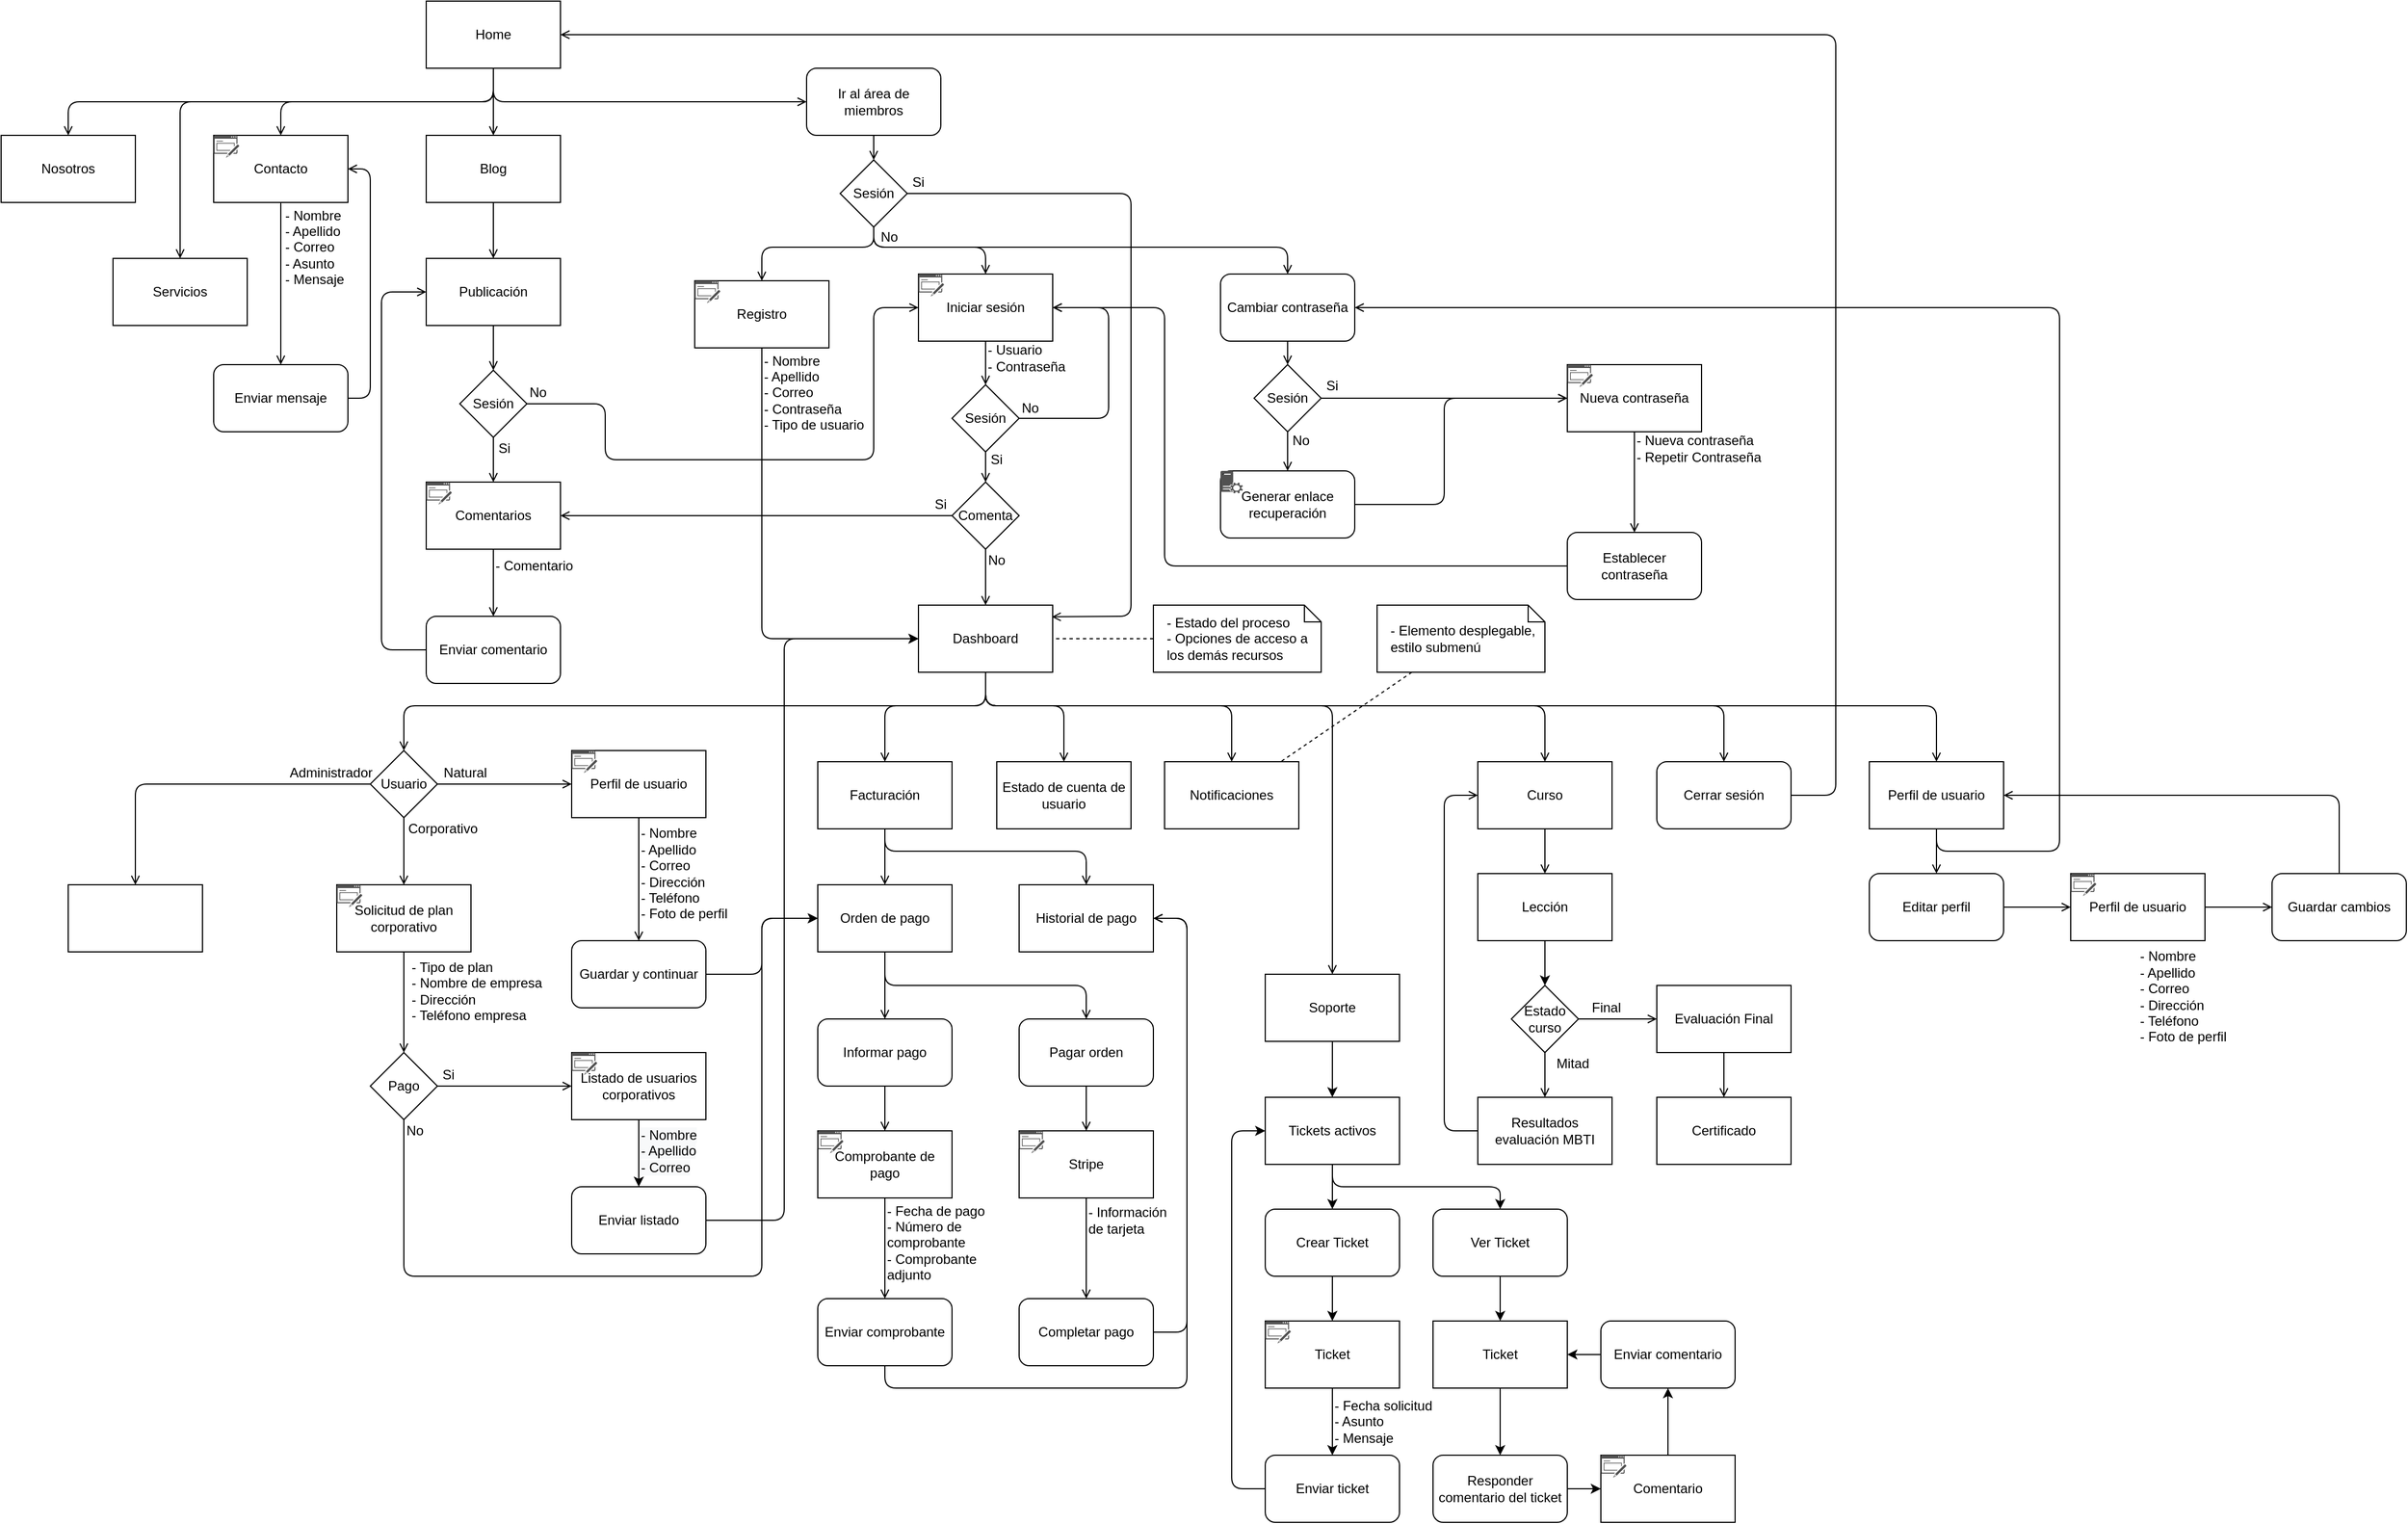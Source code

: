 <mxfile>
    <diagram id="xX8tvpBelQaRzRdg0BwZ" name="MapaContenido">
        <mxGraphModel dx="1042" dy="618" grid="1" gridSize="10" guides="1" tooltips="1" connect="1" arrows="1" fold="1" page="1" pageScale="1" pageWidth="1100" pageHeight="850" math="0" shadow="0">
            <root>
                <mxCell id="eNKYxBsOCk_GWGlPTTgq-0"/>
                <mxCell id="eNKYxBsOCk_GWGlPTTgq-1" parent="eNKYxBsOCk_GWGlPTTgq-0"/>
                <mxCell id="eNKYxBsOCk_GWGlPTTgq-50" style="edgeStyle=none;html=1;startArrow=none;startFill=0;endArrow=open;endFill=0;sourcePerimeterSpacing=0;" parent="eNKYxBsOCk_GWGlPTTgq-1" source="eNKYxBsOCk_GWGlPTTgq-2" target="eNKYxBsOCk_GWGlPTTgq-5" edge="1">
                    <mxGeometry relative="1" as="geometry"/>
                </mxCell>
                <mxCell id="eNKYxBsOCk_GWGlPTTgq-51" style="edgeStyle=none;html=1;startArrow=none;startFill=0;endArrow=open;endFill=0;sourcePerimeterSpacing=0;" parent="eNKYxBsOCk_GWGlPTTgq-1" source="eNKYxBsOCk_GWGlPTTgq-2" target="eNKYxBsOCk_GWGlPTTgq-113" edge="1">
                    <mxGeometry relative="1" as="geometry">
                        <mxPoint x="290" y="160" as="targetPoint"/>
                        <Array as="points">
                            <mxPoint x="480" y="130"/>
                            <mxPoint x="290" y="130"/>
                        </Array>
                    </mxGeometry>
                </mxCell>
                <mxCell id="eNKYxBsOCk_GWGlPTTgq-52" style="edgeStyle=none;html=1;startArrow=none;startFill=0;endArrow=open;endFill=0;sourcePerimeterSpacing=0;" parent="eNKYxBsOCk_GWGlPTTgq-1" source="eNKYxBsOCk_GWGlPTTgq-2" target="eNKYxBsOCk_GWGlPTTgq-48" edge="1">
                    <mxGeometry relative="1" as="geometry">
                        <Array as="points">
                            <mxPoint x="480" y="130"/>
                            <mxPoint x="100" y="130"/>
                        </Array>
                    </mxGeometry>
                </mxCell>
                <mxCell id="eNKYxBsOCk_GWGlPTTgq-77" style="edgeStyle=none;html=1;startArrow=none;startFill=0;endArrow=open;endFill=0;sourcePerimeterSpacing=0;" parent="eNKYxBsOCk_GWGlPTTgq-1" source="eNKYxBsOCk_GWGlPTTgq-2" target="eNKYxBsOCk_GWGlPTTgq-76" edge="1">
                    <mxGeometry relative="1" as="geometry">
                        <Array as="points">
                            <mxPoint x="480" y="130"/>
                            <mxPoint x="200" y="130"/>
                        </Array>
                    </mxGeometry>
                </mxCell>
                <mxCell id="eNKYxBsOCk_GWGlPTTgq-83" style="edgeStyle=none;html=1;startArrow=none;startFill=0;endArrow=open;endFill=0;sourcePerimeterSpacing=0;" parent="eNKYxBsOCk_GWGlPTTgq-1" source="eNKYxBsOCk_GWGlPTTgq-2" target="CNeSGMCtKJL2MYmjwMrN-0" edge="1">
                    <mxGeometry relative="1" as="geometry">
                        <Array as="points">
                            <mxPoint x="480" y="130"/>
                        </Array>
                        <mxPoint x="760" y="130" as="targetPoint"/>
                    </mxGeometry>
                </mxCell>
                <mxCell id="eNKYxBsOCk_GWGlPTTgq-2" value="Home" style="rounded=0;whiteSpace=wrap;html=1;" parent="eNKYxBsOCk_GWGlPTTgq-1" vertex="1">
                    <mxGeometry x="420" y="40" width="120" height="60" as="geometry"/>
                </mxCell>
                <mxCell id="eNKYxBsOCk_GWGlPTTgq-55" style="edgeStyle=none;html=1;startArrow=none;startFill=0;endArrow=open;endFill=0;sourcePerimeterSpacing=0;" parent="eNKYxBsOCk_GWGlPTTgq-1" source="eNKYxBsOCk_GWGlPTTgq-5" target="eNKYxBsOCk_GWGlPTTgq-6" edge="1">
                    <mxGeometry relative="1" as="geometry"/>
                </mxCell>
                <mxCell id="eNKYxBsOCk_GWGlPTTgq-5" value="Blog" style="rounded=0;whiteSpace=wrap;html=1;" parent="eNKYxBsOCk_GWGlPTTgq-1" vertex="1">
                    <mxGeometry x="420" y="160" width="120" height="60" as="geometry"/>
                </mxCell>
                <mxCell id="eNKYxBsOCk_GWGlPTTgq-63" style="edgeStyle=none;html=1;startArrow=none;startFill=0;endArrow=open;endFill=0;sourcePerimeterSpacing=0;" parent="eNKYxBsOCk_GWGlPTTgq-1" source="eNKYxBsOCk_GWGlPTTgq-6" target="eNKYxBsOCk_GWGlPTTgq-62" edge="1">
                    <mxGeometry relative="1" as="geometry"/>
                </mxCell>
                <mxCell id="eNKYxBsOCk_GWGlPTTgq-6" value="Publicación" style="rounded=0;whiteSpace=wrap;html=1;" parent="eNKYxBsOCk_GWGlPTTgq-1" vertex="1">
                    <mxGeometry x="420" y="270" width="120" height="60" as="geometry"/>
                </mxCell>
                <mxCell id="eNKYxBsOCk_GWGlPTTgq-75" style="edgeStyle=none;html=1;startArrow=none;startFill=0;endArrow=open;endFill=0;sourcePerimeterSpacing=0;" parent="eNKYxBsOCk_GWGlPTTgq-1" source="eNKYxBsOCk_GWGlPTTgq-8" target="eNKYxBsOCk_GWGlPTTgq-74" edge="1">
                    <mxGeometry relative="1" as="geometry">
                        <Array as="points">
                            <mxPoint x="920" y="670"/>
                            <mxPoint x="400" y="670"/>
                        </Array>
                    </mxGeometry>
                </mxCell>
                <mxCell id="eNKYxBsOCk_GWGlPTTgq-119" style="edgeStyle=none;html=1;startArrow=none;startFill=0;endArrow=open;endFill=0;sourcePerimeterSpacing=0;" parent="eNKYxBsOCk_GWGlPTTgq-1" source="eNKYxBsOCk_GWGlPTTgq-8" target="eNKYxBsOCk_GWGlPTTgq-125" edge="1">
                    <mxGeometry relative="1" as="geometry">
                        <mxPoint x="1340" y="700" as="targetPoint"/>
                        <Array as="points">
                            <mxPoint x="920" y="670"/>
                            <mxPoint x="1770" y="670"/>
                        </Array>
                    </mxGeometry>
                </mxCell>
                <mxCell id="eNKYxBsOCk_GWGlPTTgq-8" value="Dashboard" style="rounded=0;whiteSpace=wrap;html=1;" parent="eNKYxBsOCk_GWGlPTTgq-1" vertex="1">
                    <mxGeometry x="860" y="580" width="120" height="60" as="geometry"/>
                </mxCell>
                <mxCell id="eNKYxBsOCk_GWGlPTTgq-48" value="Nosotros" style="rounded=0;whiteSpace=wrap;html=1;" parent="eNKYxBsOCk_GWGlPTTgq-1" vertex="1">
                    <mxGeometry x="40" y="160" width="120" height="60" as="geometry"/>
                </mxCell>
                <mxCell id="eNKYxBsOCk_GWGlPTTgq-57" value="" style="group" parent="eNKYxBsOCk_GWGlPTTgq-1" vertex="1" connectable="0">
                    <mxGeometry x="420" y="470" width="120" height="60" as="geometry"/>
                </mxCell>
                <mxCell id="eNKYxBsOCk_GWGlPTTgq-7" value="Comentarios" style="rounded=0;whiteSpace=wrap;html=1;" parent="eNKYxBsOCk_GWGlPTTgq-57" vertex="1">
                    <mxGeometry width="120" height="60" as="geometry"/>
                </mxCell>
                <mxCell id="eNKYxBsOCk_GWGlPTTgq-47" value="" style="sketch=0;pointerEvents=1;shadow=0;dashed=0;html=1;strokeColor=none;fillColor=#505050;labelPosition=center;verticalLabelPosition=bottom;verticalAlign=top;outlineConnect=0;align=center;shape=mxgraph.office.concepts.form;" parent="eNKYxBsOCk_GWGlPTTgq-57" vertex="1">
                    <mxGeometry width="22.86" height="20" as="geometry"/>
                </mxCell>
                <mxCell id="eNKYxBsOCk_GWGlPTTgq-58" value="" style="group" parent="eNKYxBsOCk_GWGlPTTgq-1" vertex="1" connectable="0">
                    <mxGeometry x="660" y="290" width="120" height="60" as="geometry"/>
                </mxCell>
                <mxCell id="eNKYxBsOCk_GWGlPTTgq-4" value="Registro" style="rounded=0;whiteSpace=wrap;html=1;" parent="eNKYxBsOCk_GWGlPTTgq-58" vertex="1">
                    <mxGeometry width="120" height="60" as="geometry"/>
                </mxCell>
                <mxCell id="eNKYxBsOCk_GWGlPTTgq-45" value="" style="sketch=0;pointerEvents=1;shadow=0;dashed=0;html=1;strokeColor=none;fillColor=#505050;labelPosition=center;verticalLabelPosition=bottom;verticalAlign=top;outlineConnect=0;align=center;shape=mxgraph.office.concepts.form;" parent="eNKYxBsOCk_GWGlPTTgq-58" vertex="1">
                    <mxGeometry width="22.86" height="20" as="geometry"/>
                </mxCell>
                <mxCell id="eNKYxBsOCk_GWGlPTTgq-59" value="" style="group" parent="eNKYxBsOCk_GWGlPTTgq-1" vertex="1" connectable="0">
                    <mxGeometry x="860" y="284" width="120" height="60" as="geometry"/>
                </mxCell>
                <mxCell id="eNKYxBsOCk_GWGlPTTgq-3" value="Iniciar sesión" style="rounded=0;whiteSpace=wrap;html=1;" parent="eNKYxBsOCk_GWGlPTTgq-59" vertex="1">
                    <mxGeometry width="120" height="60" as="geometry"/>
                </mxCell>
                <mxCell id="eNKYxBsOCk_GWGlPTTgq-46" value="" style="sketch=0;pointerEvents=1;shadow=0;dashed=0;html=1;strokeColor=none;fillColor=#505050;labelPosition=center;verticalLabelPosition=bottom;verticalAlign=top;outlineConnect=0;align=center;shape=mxgraph.office.concepts.form;" parent="eNKYxBsOCk_GWGlPTTgq-59" vertex="1">
                    <mxGeometry width="22.86" height="20" as="geometry"/>
                </mxCell>
                <mxCell id="eNKYxBsOCk_GWGlPTTgq-64" style="edgeStyle=none;html=1;startArrow=none;startFill=0;endArrow=open;endFill=0;sourcePerimeterSpacing=0;" parent="eNKYxBsOCk_GWGlPTTgq-1" source="eNKYxBsOCk_GWGlPTTgq-62" target="eNKYxBsOCk_GWGlPTTgq-7" edge="1">
                    <mxGeometry relative="1" as="geometry"/>
                </mxCell>
                <mxCell id="eNKYxBsOCk_GWGlPTTgq-65" style="edgeStyle=none;html=1;startArrow=none;startFill=0;endArrow=open;endFill=0;sourcePerimeterSpacing=0;" parent="eNKYxBsOCk_GWGlPTTgq-1" source="eNKYxBsOCk_GWGlPTTgq-62" target="eNKYxBsOCk_GWGlPTTgq-3" edge="1">
                    <mxGeometry relative="1" as="geometry">
                        <Array as="points">
                            <mxPoint x="580" y="400"/>
                            <mxPoint x="580" y="450"/>
                            <mxPoint x="820" y="450"/>
                            <mxPoint x="820" y="314"/>
                        </Array>
                    </mxGeometry>
                </mxCell>
                <mxCell id="eNKYxBsOCk_GWGlPTTgq-62" value="Sesión" style="rhombus;whiteSpace=wrap;html=1;" parent="eNKYxBsOCk_GWGlPTTgq-1" vertex="1">
                    <mxGeometry x="450" y="370" width="60" height="60" as="geometry"/>
                </mxCell>
                <mxCell id="eNKYxBsOCk_GWGlPTTgq-70" style="edgeStyle=none;html=1;startArrow=none;startFill=0;endArrow=open;endFill=0;sourcePerimeterSpacing=0;" parent="eNKYxBsOCk_GWGlPTTgq-1" source="eNKYxBsOCk_GWGlPTTgq-66" target="eNKYxBsOCk_GWGlPTTgq-67" edge="1">
                    <mxGeometry relative="1" as="geometry"/>
                </mxCell>
                <mxCell id="eNKYxBsOCk_GWGlPTTgq-72" style="edgeStyle=none;html=1;startArrow=none;startFill=0;endArrow=open;endFill=0;sourcePerimeterSpacing=0;" parent="eNKYxBsOCk_GWGlPTTgq-1" source="eNKYxBsOCk_GWGlPTTgq-66" target="eNKYxBsOCk_GWGlPTTgq-3" edge="1">
                    <mxGeometry relative="1" as="geometry">
                        <Array as="points">
                            <mxPoint x="1030" y="413"/>
                            <mxPoint x="1030" y="314"/>
                        </Array>
                    </mxGeometry>
                </mxCell>
                <mxCell id="eNKYxBsOCk_GWGlPTTgq-66" value="Sesión" style="rhombus;whiteSpace=wrap;html=1;" parent="eNKYxBsOCk_GWGlPTTgq-1" vertex="1">
                    <mxGeometry x="890" y="383" width="60" height="60" as="geometry"/>
                </mxCell>
                <mxCell id="eNKYxBsOCk_GWGlPTTgq-68" style="edgeStyle=none;html=1;startArrow=none;startFill=0;endArrow=open;endFill=0;sourcePerimeterSpacing=0;" parent="eNKYxBsOCk_GWGlPTTgq-1" source="eNKYxBsOCk_GWGlPTTgq-67" target="eNKYxBsOCk_GWGlPTTgq-7" edge="1">
                    <mxGeometry relative="1" as="geometry">
                        <mxPoint x="580" y="610" as="targetPoint"/>
                        <Array as="points"/>
                    </mxGeometry>
                </mxCell>
                <mxCell id="eNKYxBsOCk_GWGlPTTgq-71" style="edgeStyle=none;html=1;startArrow=none;startFill=0;endArrow=open;endFill=0;sourcePerimeterSpacing=0;" parent="eNKYxBsOCk_GWGlPTTgq-1" source="eNKYxBsOCk_GWGlPTTgq-67" target="eNKYxBsOCk_GWGlPTTgq-8" edge="1">
                    <mxGeometry relative="1" as="geometry"/>
                </mxCell>
                <mxCell id="eNKYxBsOCk_GWGlPTTgq-67" value="Comenta" style="rhombus;whiteSpace=wrap;html=1;" parent="eNKYxBsOCk_GWGlPTTgq-1" vertex="1">
                    <mxGeometry x="890" y="470" width="60" height="60" as="geometry"/>
                </mxCell>
                <mxCell id="eNKYxBsOCk_GWGlPTTgq-69" style="edgeStyle=none;html=1;startArrow=none;startFill=0;endArrow=open;endFill=0;sourcePerimeterSpacing=0;" parent="eNKYxBsOCk_GWGlPTTgq-1" source="eNKYxBsOCk_GWGlPTTgq-3" target="eNKYxBsOCk_GWGlPTTgq-66" edge="1">
                    <mxGeometry relative="1" as="geometry"/>
                </mxCell>
                <mxCell id="eNKYxBsOCk_GWGlPTTgq-73" style="edgeStyle=none;html=1;startArrow=none;startFill=0;endArrow=open;endFill=0;sourcePerimeterSpacing=0;" parent="eNKYxBsOCk_GWGlPTTgq-1" source="eNKYxBsOCk_GWGlPTTgq-4" target="eNKYxBsOCk_GWGlPTTgq-8" edge="1">
                    <mxGeometry relative="1" as="geometry">
                        <mxPoint x="720" y="610" as="targetPoint"/>
                        <Array as="points">
                            <mxPoint x="720" y="610"/>
                        </Array>
                    </mxGeometry>
                </mxCell>
                <mxCell id="eNKYxBsOCk_GWGlPTTgq-87" value="" style="edgeStyle=none;html=1;startArrow=none;startFill=0;endArrow=open;endFill=0;sourcePerimeterSpacing=0;" parent="eNKYxBsOCk_GWGlPTTgq-1" source="eNKYxBsOCk_GWGlPTTgq-74" target="AhMMrwKMJMBrkm3QAdiH-33" edge="1">
                    <mxGeometry relative="1" as="geometry">
                        <mxPoint x="400" y="830" as="targetPoint"/>
                    </mxGeometry>
                </mxCell>
                <mxCell id="L9y62m9pfD5F6gvJoC_6-13" style="edgeStyle=none;html=1;startArrow=none;startFill=0;endArrow=open;endFill=0;sourcePerimeterSpacing=0;" parent="eNKYxBsOCk_GWGlPTTgq-1" source="eNKYxBsOCk_GWGlPTTgq-74" target="L9y62m9pfD5F6gvJoC_6-12" edge="1">
                    <mxGeometry relative="1" as="geometry">
                        <Array as="points">
                            <mxPoint x="160" y="740"/>
                        </Array>
                    </mxGeometry>
                </mxCell>
                <mxCell id="eNKYxBsOCk_GWGlPTTgq-74" value="Usuario" style="rhombus;whiteSpace=wrap;html=1;" parent="eNKYxBsOCk_GWGlPTTgq-1" vertex="1">
                    <mxGeometry x="370" y="710" width="60" height="60" as="geometry"/>
                </mxCell>
                <mxCell id="eNKYxBsOCk_GWGlPTTgq-76" value="Servicios" style="rounded=0;whiteSpace=wrap;html=1;" parent="eNKYxBsOCk_GWGlPTTgq-1" vertex="1">
                    <mxGeometry x="140" y="270" width="120" height="60" as="geometry"/>
                </mxCell>
                <mxCell id="eNKYxBsOCk_GWGlPTTgq-80" style="edgeStyle=none;html=1;startArrow=none;startFill=0;endArrow=open;endFill=0;sourcePerimeterSpacing=0;" parent="eNKYxBsOCk_GWGlPTTgq-1" source="eNKYxBsOCk_GWGlPTTgq-78" target="eNKYxBsOCk_GWGlPTTgq-6" edge="1">
                    <mxGeometry relative="1" as="geometry">
                        <Array as="points">
                            <mxPoint x="380" y="620"/>
                            <mxPoint x="380" y="300"/>
                        </Array>
                    </mxGeometry>
                </mxCell>
                <mxCell id="eNKYxBsOCk_GWGlPTTgq-78" value="Enviar comentario" style="rounded=1;whiteSpace=wrap;html=1;" parent="eNKYxBsOCk_GWGlPTTgq-1" vertex="1">
                    <mxGeometry x="420" y="590" width="120" height="60" as="geometry"/>
                </mxCell>
                <mxCell id="eNKYxBsOCk_GWGlPTTgq-79" style="edgeStyle=none;html=1;startArrow=none;startFill=0;endArrow=open;endFill=0;sourcePerimeterSpacing=0;" parent="eNKYxBsOCk_GWGlPTTgq-1" source="eNKYxBsOCk_GWGlPTTgq-7" target="eNKYxBsOCk_GWGlPTTgq-78" edge="1">
                    <mxGeometry relative="1" as="geometry"/>
                </mxCell>
                <mxCell id="L9y62m9pfD5F6gvJoC_6-1" style="edgeStyle=none;html=1;startArrow=none;startFill=0;endArrow=open;endFill=0;sourcePerimeterSpacing=0;" parent="eNKYxBsOCk_GWGlPTTgq-1" source="CNeSGMCtKJL2MYmjwMrN-0" target="L9y62m9pfD5F6gvJoC_6-0" edge="1">
                    <mxGeometry relative="1" as="geometry">
                        <mxPoint x="820" y="160" as="sourcePoint"/>
                    </mxGeometry>
                </mxCell>
                <mxCell id="eNKYxBsOCk_GWGlPTTgq-90" value="Si" style="text;html=1;strokeColor=none;fillColor=none;align=center;verticalAlign=middle;whiteSpace=wrap;rounded=0;" parent="eNKYxBsOCk_GWGlPTTgq-1" vertex="1">
                    <mxGeometry x="480" y="430" width="20" height="20" as="geometry"/>
                </mxCell>
                <mxCell id="eNKYxBsOCk_GWGlPTTgq-92" value="No" style="text;html=1;strokeColor=none;fillColor=none;align=center;verticalAlign=middle;whiteSpace=wrap;rounded=0;" parent="eNKYxBsOCk_GWGlPTTgq-1" vertex="1">
                    <mxGeometry x="510" y="380" width="20" height="20" as="geometry"/>
                </mxCell>
                <mxCell id="eNKYxBsOCk_GWGlPTTgq-93" value="No" style="text;html=1;strokeColor=none;fillColor=none;align=center;verticalAlign=middle;whiteSpace=wrap;rounded=0;" parent="eNKYxBsOCk_GWGlPTTgq-1" vertex="1">
                    <mxGeometry x="950" y="394" width="20" height="20" as="geometry"/>
                </mxCell>
                <mxCell id="eNKYxBsOCk_GWGlPTTgq-94" value="Si" style="text;html=1;strokeColor=none;fillColor=none;align=center;verticalAlign=middle;whiteSpace=wrap;rounded=0;" parent="eNKYxBsOCk_GWGlPTTgq-1" vertex="1">
                    <mxGeometry x="920" y="440" width="20" height="20" as="geometry"/>
                </mxCell>
                <mxCell id="eNKYxBsOCk_GWGlPTTgq-98" value="" style="group" parent="eNKYxBsOCk_GWGlPTTgq-1" vertex="1" connectable="0">
                    <mxGeometry x="1440" y="365" width="120" height="60" as="geometry"/>
                </mxCell>
                <mxCell id="eNKYxBsOCk_GWGlPTTgq-99" value="Nueva contraseña" style="rounded=0;whiteSpace=wrap;html=1;" parent="eNKYxBsOCk_GWGlPTTgq-98" vertex="1">
                    <mxGeometry width="120" height="60" as="geometry"/>
                </mxCell>
                <mxCell id="eNKYxBsOCk_GWGlPTTgq-100" value="" style="sketch=0;pointerEvents=1;shadow=0;dashed=0;html=1;strokeColor=none;fillColor=#505050;labelPosition=center;verticalLabelPosition=bottom;verticalAlign=top;outlineConnect=0;align=center;shape=mxgraph.office.concepts.form;" parent="eNKYxBsOCk_GWGlPTTgq-98" vertex="1">
                    <mxGeometry width="22.86" height="20" as="geometry"/>
                </mxCell>
                <mxCell id="eNKYxBsOCk_GWGlPTTgq-151" style="edgeStyle=none;html=1;startArrow=none;startFill=0;endArrow=open;endFill=0;sourcePerimeterSpacing=0;" parent="eNKYxBsOCk_GWGlPTTgq-1" source="eNKYxBsOCk_GWGlPTTgq-101" target="eNKYxBsOCk_GWGlPTTgq-150" edge="1">
                    <mxGeometry relative="1" as="geometry"/>
                </mxCell>
                <mxCell id="eNKYxBsOCk_GWGlPTTgq-101" value="Cambiar contraseña" style="rounded=1;whiteSpace=wrap;html=1;" parent="eNKYxBsOCk_GWGlPTTgq-1" vertex="1">
                    <mxGeometry x="1130" y="284" width="120" height="60" as="geometry"/>
                </mxCell>
                <mxCell id="eNKYxBsOCk_GWGlPTTgq-105" style="edgeStyle=none;html=1;startArrow=none;startFill=0;endArrow=open;endFill=0;sourcePerimeterSpacing=0;" parent="eNKYxBsOCk_GWGlPTTgq-1" source="eNKYxBsOCk_GWGlPTTgq-103" target="eNKYxBsOCk_GWGlPTTgq-3" edge="1">
                    <mxGeometry relative="1" as="geometry">
                        <Array as="points">
                            <mxPoint x="1080" y="545"/>
                            <mxPoint x="1080" y="314"/>
                        </Array>
                    </mxGeometry>
                </mxCell>
                <mxCell id="eNKYxBsOCk_GWGlPTTgq-103" value="Establecer contraseña" style="rounded=1;whiteSpace=wrap;html=1;" parent="eNKYxBsOCk_GWGlPTTgq-1" vertex="1">
                    <mxGeometry x="1440" y="515" width="120" height="60" as="geometry"/>
                </mxCell>
                <mxCell id="eNKYxBsOCk_GWGlPTTgq-104" style="edgeStyle=none;html=1;startArrow=none;startFill=0;endArrow=open;endFill=0;sourcePerimeterSpacing=0;" parent="eNKYxBsOCk_GWGlPTTgq-1" source="eNKYxBsOCk_GWGlPTTgq-99" target="eNKYxBsOCk_GWGlPTTgq-103" edge="1">
                    <mxGeometry relative="1" as="geometry"/>
                </mxCell>
                <mxCell id="eNKYxBsOCk_GWGlPTTgq-108" value="- Usuario&lt;br&gt;- Contraseña" style="text;html=1;strokeColor=none;fillColor=none;align=left;verticalAlign=middle;whiteSpace=wrap;rounded=0;" parent="eNKYxBsOCk_GWGlPTTgq-1" vertex="1">
                    <mxGeometry x="920" y="344" width="120" height="30" as="geometry"/>
                </mxCell>
                <mxCell id="eNKYxBsOCk_GWGlPTTgq-109" value="- Nombre&lt;br&gt;- Apellido&lt;br&gt;- Correo&lt;br&gt;- Contraseña&lt;br&gt;- Tipo de usuario" style="text;html=1;strokeColor=none;fillColor=none;align=left;verticalAlign=middle;whiteSpace=wrap;rounded=0;" parent="eNKYxBsOCk_GWGlPTTgq-1" vertex="1">
                    <mxGeometry x="720" y="335" width="120" height="110" as="geometry"/>
                </mxCell>
                <mxCell id="eNKYxBsOCk_GWGlPTTgq-110" value="- Nueva contraseña&lt;br&gt;- Repetir Contraseña" style="text;html=1;strokeColor=none;fillColor=none;align=left;verticalAlign=middle;whiteSpace=wrap;rounded=0;" parent="eNKYxBsOCk_GWGlPTTgq-1" vertex="1">
                    <mxGeometry x="1500" y="425" width="120" height="30" as="geometry"/>
                </mxCell>
                <mxCell id="eNKYxBsOCk_GWGlPTTgq-111" value="- Comentario" style="text;html=1;strokeColor=none;fillColor=none;align=left;verticalAlign=middle;whiteSpace=wrap;rounded=0;" parent="eNKYxBsOCk_GWGlPTTgq-1" vertex="1">
                    <mxGeometry x="480" y="530" width="120" height="30" as="geometry"/>
                </mxCell>
                <mxCell id="eNKYxBsOCk_GWGlPTTgq-112" value="" style="group" parent="eNKYxBsOCk_GWGlPTTgq-1" vertex="1" connectable="0">
                    <mxGeometry x="230" y="160" width="120" height="60" as="geometry"/>
                </mxCell>
                <mxCell id="eNKYxBsOCk_GWGlPTTgq-113" value="Contacto" style="rounded=0;whiteSpace=wrap;html=1;" parent="eNKYxBsOCk_GWGlPTTgq-112" vertex="1">
                    <mxGeometry width="120" height="60" as="geometry"/>
                </mxCell>
                <mxCell id="eNKYxBsOCk_GWGlPTTgq-114" value="" style="sketch=0;pointerEvents=1;shadow=0;dashed=0;html=1;strokeColor=none;fillColor=#505050;labelPosition=center;verticalLabelPosition=bottom;verticalAlign=top;outlineConnect=0;align=center;shape=mxgraph.office.concepts.form;" parent="eNKYxBsOCk_GWGlPTTgq-112" vertex="1">
                    <mxGeometry width="22.86" height="20" as="geometry"/>
                </mxCell>
                <mxCell id="eNKYxBsOCk_GWGlPTTgq-117" style="edgeStyle=none;html=1;startArrow=none;startFill=0;endArrow=open;endFill=0;sourcePerimeterSpacing=0;" parent="eNKYxBsOCk_GWGlPTTgq-1" source="eNKYxBsOCk_GWGlPTTgq-115" target="eNKYxBsOCk_GWGlPTTgq-113" edge="1">
                    <mxGeometry relative="1" as="geometry">
                        <Array as="points">
                            <mxPoint x="370" y="395"/>
                            <mxPoint x="370" y="190"/>
                        </Array>
                    </mxGeometry>
                </mxCell>
                <mxCell id="eNKYxBsOCk_GWGlPTTgq-115" value="Enviar mensaje" style="rounded=1;whiteSpace=wrap;html=1;" parent="eNKYxBsOCk_GWGlPTTgq-1" vertex="1">
                    <mxGeometry x="230" y="365" width="120" height="60" as="geometry"/>
                </mxCell>
                <mxCell id="eNKYxBsOCk_GWGlPTTgq-116" style="edgeStyle=none;html=1;startArrow=none;startFill=0;endArrow=open;endFill=0;sourcePerimeterSpacing=0;" parent="eNKYxBsOCk_GWGlPTTgq-1" source="eNKYxBsOCk_GWGlPTTgq-113" target="eNKYxBsOCk_GWGlPTTgq-115" edge="1">
                    <mxGeometry relative="1" as="geometry">
                        <Array as="points"/>
                    </mxGeometry>
                </mxCell>
                <mxCell id="eNKYxBsOCk_GWGlPTTgq-118" value="- Nombre&lt;br&gt;- Apellido&lt;br&gt;- Correo&lt;br&gt;- Asunto&lt;br&gt;- Mensaje" style="text;html=1;strokeColor=none;fillColor=none;align=left;verticalAlign=middle;whiteSpace=wrap;rounded=0;" parent="eNKYxBsOCk_GWGlPTTgq-1" vertex="1">
                    <mxGeometry x="292" y="220" width="120" height="80" as="geometry"/>
                </mxCell>
                <mxCell id="AhMMrwKMJMBrkm3QAdiH-1" style="edgeStyle=none;html=1;startArrow=none;startFill=0;endArrow=open;endFill=0;sourcePerimeterSpacing=0;" parent="eNKYxBsOCk_GWGlPTTgq-1" source="eNKYxBsOCk_GWGlPTTgq-120" target="AhMMrwKMJMBrkm3QAdiH-0" edge="1">
                    <mxGeometry relative="1" as="geometry"/>
                </mxCell>
                <mxCell id="eNKYxBsOCk_GWGlPTTgq-120" value="Curso" style="whiteSpace=wrap;html=1;" parent="eNKYxBsOCk_GWGlPTTgq-1" vertex="1">
                    <mxGeometry x="1360" y="720" width="120" height="60" as="geometry"/>
                </mxCell>
                <mxCell id="eNKYxBsOCk_GWGlPTTgq-121" style="edgeStyle=none;html=1;startArrow=none;startFill=0;endArrow=open;endFill=0;sourcePerimeterSpacing=0;" parent="eNKYxBsOCk_GWGlPTTgq-1" source="eNKYxBsOCk_GWGlPTTgq-8" target="eNKYxBsOCk_GWGlPTTgq-120" edge="1">
                    <mxGeometry relative="1" as="geometry">
                        <Array as="points">
                            <mxPoint x="920" y="670"/>
                            <mxPoint x="1160" y="670"/>
                            <mxPoint x="1420" y="670"/>
                        </Array>
                    </mxGeometry>
                </mxCell>
                <mxCell id="eNKYxBsOCk_GWGlPTTgq-122" value="Si" style="text;html=1;strokeColor=none;fillColor=none;align=center;verticalAlign=middle;whiteSpace=wrap;rounded=0;" parent="eNKYxBsOCk_GWGlPTTgq-1" vertex="1">
                    <mxGeometry x="870" y="480" width="20" height="20" as="geometry"/>
                </mxCell>
                <mxCell id="eNKYxBsOCk_GWGlPTTgq-123" value="No" style="text;html=1;strokeColor=none;fillColor=none;align=center;verticalAlign=middle;whiteSpace=wrap;rounded=0;" parent="eNKYxBsOCk_GWGlPTTgq-1" vertex="1">
                    <mxGeometry x="920" y="530" width="20" height="20" as="geometry"/>
                </mxCell>
                <mxCell id="eNKYxBsOCk_GWGlPTTgq-148" style="edgeStyle=none;html=1;startArrow=none;startFill=0;endArrow=open;endFill=0;sourcePerimeterSpacing=0;" parent="eNKYxBsOCk_GWGlPTTgq-1" source="eNKYxBsOCk_GWGlPTTgq-125" target="eNKYxBsOCk_GWGlPTTgq-146" edge="1">
                    <mxGeometry relative="1" as="geometry"/>
                </mxCell>
                <mxCell id="eNKYxBsOCk_GWGlPTTgq-149" style="edgeStyle=none;html=1;startArrow=none;startFill=0;endArrow=open;endFill=0;sourcePerimeterSpacing=0;" parent="eNKYxBsOCk_GWGlPTTgq-1" source="eNKYxBsOCk_GWGlPTTgq-125" target="eNKYxBsOCk_GWGlPTTgq-101" edge="1">
                    <mxGeometry relative="1" as="geometry">
                        <Array as="points">
                            <mxPoint x="1770" y="800"/>
                            <mxPoint x="1880" y="800"/>
                            <mxPoint x="1880" y="314"/>
                        </Array>
                    </mxGeometry>
                </mxCell>
                <mxCell id="eNKYxBsOCk_GWGlPTTgq-125" value="Perfil de usuario" style="whiteSpace=wrap;html=1;" parent="eNKYxBsOCk_GWGlPTTgq-1" vertex="1">
                    <mxGeometry x="1710" y="720" width="120" height="60" as="geometry"/>
                </mxCell>
                <mxCell id="eNKYxBsOCk_GWGlPTTgq-138" style="edgeStyle=none;html=1;startArrow=none;startFill=0;endArrow=open;endFill=0;sourcePerimeterSpacing=0;" parent="eNKYxBsOCk_GWGlPTTgq-1" source="eNKYxBsOCk_GWGlPTTgq-126" target="eNKYxBsOCk_GWGlPTTgq-120" edge="1">
                    <mxGeometry relative="1" as="geometry">
                        <Array as="points">
                            <mxPoint x="1330" y="1050"/>
                            <mxPoint x="1330" y="750"/>
                        </Array>
                    </mxGeometry>
                </mxCell>
                <mxCell id="eNKYxBsOCk_GWGlPTTgq-126" value="Resultados evaluación MBTI" style="whiteSpace=wrap;html=1;" parent="eNKYxBsOCk_GWGlPTTgq-1" vertex="1">
                    <mxGeometry x="1360" y="1020" width="120" height="60" as="geometry"/>
                </mxCell>
                <mxCell id="eNKYxBsOCk_GWGlPTTgq-131" style="edgeStyle=none;html=1;startArrow=none;startFill=0;endArrow=none;endFill=0;sourcePerimeterSpacing=0;dashed=1;" parent="eNKYxBsOCk_GWGlPTTgq-1" source="eNKYxBsOCk_GWGlPTTgq-128" target="eNKYxBsOCk_GWGlPTTgq-8" edge="1">
                    <mxGeometry relative="1" as="geometry"/>
                </mxCell>
                <mxCell id="eNKYxBsOCk_GWGlPTTgq-128" value="- Estado del proceso&lt;br&gt;- Opciones de acceso a los demás recursos" style="shape=note;size=15;align=left;spacingLeft=10;html=1;whiteSpace=wrap;" parent="eNKYxBsOCk_GWGlPTTgq-1" vertex="1">
                    <mxGeometry x="1070" y="580" width="150" height="60" as="geometry"/>
                </mxCell>
                <mxCell id="L9y62m9pfD5F6gvJoC_6-19" value="" style="edgeStyle=none;html=1;startArrow=none;startFill=0;endArrow=open;endFill=0;sourcePerimeterSpacing=0;" parent="eNKYxBsOCk_GWGlPTTgq-1" source="eNKYxBsOCk_GWGlPTTgq-132" target="L9y62m9pfD5F6gvJoC_6-18" edge="1">
                    <mxGeometry relative="1" as="geometry">
                        <Array as="points">
                            <mxPoint x="830" y="800"/>
                            <mxPoint x="1010" y="800"/>
                        </Array>
                    </mxGeometry>
                </mxCell>
                <mxCell id="AhMMrwKMJMBrkm3QAdiH-25" style="edgeStyle=none;html=1;startArrow=none;startFill=0;endArrow=open;endFill=0;sourcePerimeterSpacing=0;" parent="eNKYxBsOCk_GWGlPTTgq-1" source="eNKYxBsOCk_GWGlPTTgq-132" target="L9y62m9pfD5F6gvJoC_6-20" edge="1">
                    <mxGeometry relative="1" as="geometry"/>
                </mxCell>
                <mxCell id="eNKYxBsOCk_GWGlPTTgq-132" value="Facturación" style="whiteSpace=wrap;html=1;" parent="eNKYxBsOCk_GWGlPTTgq-1" vertex="1">
                    <mxGeometry x="770" y="720" width="120" height="60" as="geometry"/>
                </mxCell>
                <mxCell id="eNKYxBsOCk_GWGlPTTgq-135" style="edgeStyle=none;html=1;startArrow=none;startFill=0;endArrow=open;endFill=0;sourcePerimeterSpacing=0;" parent="eNKYxBsOCk_GWGlPTTgq-1" source="eNKYxBsOCk_GWGlPTTgq-133" target="eNKYxBsOCk_GWGlPTTgq-126" edge="1">
                    <mxGeometry relative="1" as="geometry"/>
                </mxCell>
                <mxCell id="eNKYxBsOCk_GWGlPTTgq-140" value="" style="edgeStyle=none;html=1;startArrow=none;startFill=0;endArrow=open;endFill=0;sourcePerimeterSpacing=0;" parent="eNKYxBsOCk_GWGlPTTgq-1" source="eNKYxBsOCk_GWGlPTTgq-133" target="eNKYxBsOCk_GWGlPTTgq-139" edge="1">
                    <mxGeometry relative="1" as="geometry"/>
                </mxCell>
                <mxCell id="eNKYxBsOCk_GWGlPTTgq-133" value="Estado curso" style="rhombus;whiteSpace=wrap;html=1;" parent="eNKYxBsOCk_GWGlPTTgq-1" vertex="1">
                    <mxGeometry x="1390" y="920" width="60" height="60" as="geometry"/>
                </mxCell>
                <mxCell id="eNKYxBsOCk_GWGlPTTgq-137" value="Mitad" style="text;html=1;strokeColor=none;fillColor=none;align=center;verticalAlign=middle;whiteSpace=wrap;rounded=0;" parent="eNKYxBsOCk_GWGlPTTgq-1" vertex="1">
                    <mxGeometry x="1420" y="980" width="50" height="20" as="geometry"/>
                </mxCell>
                <mxCell id="eNKYxBsOCk_GWGlPTTgq-144" style="edgeStyle=none;html=1;startArrow=none;startFill=0;endArrow=open;endFill=0;sourcePerimeterSpacing=0;" parent="eNKYxBsOCk_GWGlPTTgq-1" source="eNKYxBsOCk_GWGlPTTgq-139" target="eNKYxBsOCk_GWGlPTTgq-143" edge="1">
                    <mxGeometry relative="1" as="geometry"/>
                </mxCell>
                <mxCell id="eNKYxBsOCk_GWGlPTTgq-139" value="Evaluación Final" style="whiteSpace=wrap;html=1;" parent="eNKYxBsOCk_GWGlPTTgq-1" vertex="1">
                    <mxGeometry x="1520" y="920" width="120" height="60" as="geometry"/>
                </mxCell>
                <mxCell id="eNKYxBsOCk_GWGlPTTgq-141" value="Final" style="text;html=1;strokeColor=none;fillColor=none;align=center;verticalAlign=middle;whiteSpace=wrap;rounded=0;" parent="eNKYxBsOCk_GWGlPTTgq-1" vertex="1">
                    <mxGeometry x="1450" y="930" width="50" height="20" as="geometry"/>
                </mxCell>
                <mxCell id="eNKYxBsOCk_GWGlPTTgq-143" value="Certificado" style="whiteSpace=wrap;html=1;" parent="eNKYxBsOCk_GWGlPTTgq-1" vertex="1">
                    <mxGeometry x="1520" y="1020" width="120" height="60" as="geometry"/>
                </mxCell>
                <mxCell id="eNKYxBsOCk_GWGlPTTgq-162" style="edgeStyle=none;html=1;startArrow=none;startFill=0;endArrow=open;endFill=0;sourcePerimeterSpacing=0;" parent="eNKYxBsOCk_GWGlPTTgq-1" source="eNKYxBsOCk_GWGlPTTgq-146" target="eNKYxBsOCk_GWGlPTTgq-166" edge="1">
                    <mxGeometry relative="1" as="geometry">
                        <mxPoint x="1920" y="850" as="targetPoint"/>
                    </mxGeometry>
                </mxCell>
                <mxCell id="eNKYxBsOCk_GWGlPTTgq-146" value="Editar perfil" style="rounded=1;whiteSpace=wrap;html=1;" parent="eNKYxBsOCk_GWGlPTTgq-1" vertex="1">
                    <mxGeometry x="1710" y="820" width="120" height="60" as="geometry"/>
                </mxCell>
                <mxCell id="eNKYxBsOCk_GWGlPTTgq-152" style="edgeStyle=none;html=1;startArrow=none;startFill=0;endArrow=open;endFill=0;sourcePerimeterSpacing=0;" parent="eNKYxBsOCk_GWGlPTTgq-1" source="eNKYxBsOCk_GWGlPTTgq-150" target="eNKYxBsOCk_GWGlPTTgq-99" edge="1">
                    <mxGeometry relative="1" as="geometry"/>
                </mxCell>
                <mxCell id="eNKYxBsOCk_GWGlPTTgq-158" style="edgeStyle=none;html=1;startArrow=none;startFill=0;endArrow=open;endFill=0;sourcePerimeterSpacing=0;" parent="eNKYxBsOCk_GWGlPTTgq-1" source="eNKYxBsOCk_GWGlPTTgq-150" target="eNKYxBsOCk_GWGlPTTgq-153" edge="1">
                    <mxGeometry relative="1" as="geometry"/>
                </mxCell>
                <mxCell id="eNKYxBsOCk_GWGlPTTgq-150" value="Sesión" style="rhombus;whiteSpace=wrap;html=1;" parent="eNKYxBsOCk_GWGlPTTgq-1" vertex="1">
                    <mxGeometry x="1160" y="365" width="60" height="60" as="geometry"/>
                </mxCell>
                <mxCell id="eNKYxBsOCk_GWGlPTTgq-157" value="" style="group" parent="eNKYxBsOCk_GWGlPTTgq-1" vertex="1" connectable="0">
                    <mxGeometry x="1130" y="460" width="120" height="60" as="geometry"/>
                </mxCell>
                <mxCell id="eNKYxBsOCk_GWGlPTTgq-153" value="Generar enlace recuperación" style="rounded=1;whiteSpace=wrap;html=1;" parent="eNKYxBsOCk_GWGlPTTgq-157" vertex="1">
                    <mxGeometry width="120" height="60" as="geometry"/>
                </mxCell>
                <mxCell id="eNKYxBsOCk_GWGlPTTgq-154" value="" style="sketch=0;pointerEvents=1;shadow=0;dashed=0;html=1;strokeColor=none;labelPosition=center;verticalLabelPosition=bottom;verticalAlign=top;align=center;fillColor=#515151;shape=mxgraph.mscae.system_center.roles" parent="eNKYxBsOCk_GWGlPTTgq-157" vertex="1">
                    <mxGeometry width="20" height="20" as="geometry"/>
                </mxCell>
                <mxCell id="eNKYxBsOCk_GWGlPTTgq-159" style="edgeStyle=none;html=1;startArrow=none;startFill=0;endArrow=open;endFill=0;sourcePerimeterSpacing=0;" parent="eNKYxBsOCk_GWGlPTTgq-1" source="eNKYxBsOCk_GWGlPTTgq-153" target="eNKYxBsOCk_GWGlPTTgq-99" edge="1">
                    <mxGeometry relative="1" as="geometry">
                        <Array as="points">
                            <mxPoint x="1330" y="490"/>
                            <mxPoint x="1330" y="395"/>
                        </Array>
                    </mxGeometry>
                </mxCell>
                <mxCell id="eNKYxBsOCk_GWGlPTTgq-160" value="Si" style="text;html=1;strokeColor=none;fillColor=none;align=center;verticalAlign=middle;whiteSpace=wrap;rounded=0;" parent="eNKYxBsOCk_GWGlPTTgq-1" vertex="1">
                    <mxGeometry x="1220" y="374" width="20" height="20" as="geometry"/>
                </mxCell>
                <mxCell id="eNKYxBsOCk_GWGlPTTgq-161" value="No" style="text;html=1;strokeColor=none;fillColor=none;align=center;verticalAlign=middle;whiteSpace=wrap;rounded=0;" parent="eNKYxBsOCk_GWGlPTTgq-1" vertex="1">
                    <mxGeometry x="1192" y="423" width="20" height="20" as="geometry"/>
                </mxCell>
                <mxCell id="eNKYxBsOCk_GWGlPTTgq-165" value="" style="group" parent="eNKYxBsOCk_GWGlPTTgq-1" vertex="1" connectable="0">
                    <mxGeometry x="1890" y="820" width="120" height="60" as="geometry"/>
                </mxCell>
                <mxCell id="eNKYxBsOCk_GWGlPTTgq-166" value="Perfil de usuario" style="rounded=0;whiteSpace=wrap;html=1;" parent="eNKYxBsOCk_GWGlPTTgq-165" vertex="1">
                    <mxGeometry width="120" height="60" as="geometry"/>
                </mxCell>
                <mxCell id="eNKYxBsOCk_GWGlPTTgq-167" value="" style="sketch=0;pointerEvents=1;shadow=0;dashed=0;html=1;strokeColor=none;fillColor=#505050;labelPosition=center;verticalLabelPosition=bottom;verticalAlign=top;outlineConnect=0;align=center;shape=mxgraph.office.concepts.form;" parent="eNKYxBsOCk_GWGlPTTgq-165" vertex="1">
                    <mxGeometry width="22.86" height="20" as="geometry"/>
                </mxCell>
                <mxCell id="eNKYxBsOCk_GWGlPTTgq-170" style="edgeStyle=none;html=1;startArrow=none;startFill=0;endArrow=open;endFill=0;sourcePerimeterSpacing=0;" parent="eNKYxBsOCk_GWGlPTTgq-1" source="eNKYxBsOCk_GWGlPTTgq-168" target="eNKYxBsOCk_GWGlPTTgq-125" edge="1">
                    <mxGeometry relative="1" as="geometry">
                        <Array as="points">
                            <mxPoint x="2130" y="750"/>
                        </Array>
                    </mxGeometry>
                </mxCell>
                <mxCell id="eNKYxBsOCk_GWGlPTTgq-168" value="Guardar cambios" style="rounded=1;whiteSpace=wrap;html=1;" parent="eNKYxBsOCk_GWGlPTTgq-1" vertex="1">
                    <mxGeometry x="2070" y="820" width="120" height="60" as="geometry"/>
                </mxCell>
                <mxCell id="eNKYxBsOCk_GWGlPTTgq-169" style="edgeStyle=none;html=1;startArrow=none;startFill=0;endArrow=open;endFill=0;sourcePerimeterSpacing=0;" parent="eNKYxBsOCk_GWGlPTTgq-1" source="eNKYxBsOCk_GWGlPTTgq-166" target="eNKYxBsOCk_GWGlPTTgq-168" edge="1">
                    <mxGeometry relative="1" as="geometry"/>
                </mxCell>
                <mxCell id="eNKYxBsOCk_GWGlPTTgq-171" value="- Nombre&lt;br&gt;- Apellido&lt;br&gt;- Correo&lt;br&gt;- Dirección&lt;br&gt;- Teléfono&lt;br&gt;- Foto de perfil" style="text;html=1;strokeColor=none;fillColor=none;align=left;verticalAlign=middle;whiteSpace=wrap;rounded=0;" parent="eNKYxBsOCk_GWGlPTTgq-1" vertex="1">
                    <mxGeometry x="1950" y="880" width="120" height="100" as="geometry"/>
                </mxCell>
                <mxCell id="eNKYxBsOCk_GWGlPTTgq-174" style="edgeStyle=none;html=1;startArrow=none;startFill=0;endArrow=open;endFill=0;sourcePerimeterSpacing=0;" parent="eNKYxBsOCk_GWGlPTTgq-1" source="eNKYxBsOCk_GWGlPTTgq-172" target="eNKYxBsOCk_GWGlPTTgq-2" edge="1">
                    <mxGeometry relative="1" as="geometry">
                        <Array as="points">
                            <mxPoint x="1680" y="750"/>
                            <mxPoint x="1680" y="70"/>
                        </Array>
                    </mxGeometry>
                </mxCell>
                <mxCell id="eNKYxBsOCk_GWGlPTTgq-172" value="Cerrar sesión" style="rounded=1;whiteSpace=wrap;html=1;" parent="eNKYxBsOCk_GWGlPTTgq-1" vertex="1">
                    <mxGeometry x="1520" y="720" width="120" height="60" as="geometry"/>
                </mxCell>
                <mxCell id="eNKYxBsOCk_GWGlPTTgq-173" style="edgeStyle=none;html=1;startArrow=none;startFill=0;endArrow=open;endFill=0;sourcePerimeterSpacing=0;" parent="eNKYxBsOCk_GWGlPTTgq-1" source="eNKYxBsOCk_GWGlPTTgq-8" target="eNKYxBsOCk_GWGlPTTgq-172" edge="1">
                    <mxGeometry relative="1" as="geometry">
                        <Array as="points">
                            <mxPoint x="920" y="670"/>
                            <mxPoint x="1160" y="670"/>
                            <mxPoint x="1580" y="670"/>
                        </Array>
                    </mxGeometry>
                </mxCell>
                <mxCell id="L9y62m9pfD5F6gvJoC_6-2" style="edgeStyle=none;html=1;startArrow=none;startFill=0;endArrow=open;endFill=0;sourcePerimeterSpacing=0;" parent="eNKYxBsOCk_GWGlPTTgq-1" source="L9y62m9pfD5F6gvJoC_6-0" target="eNKYxBsOCk_GWGlPTTgq-3" edge="1">
                    <mxGeometry relative="1" as="geometry">
                        <Array as="points">
                            <mxPoint x="820" y="260"/>
                            <mxPoint x="920" y="260"/>
                        </Array>
                    </mxGeometry>
                </mxCell>
                <mxCell id="L9y62m9pfD5F6gvJoC_6-3" style="edgeStyle=none;html=1;startArrow=none;startFill=0;endArrow=open;endFill=0;sourcePerimeterSpacing=0;entryX=0.993;entryY=0.174;entryDx=0;entryDy=0;entryPerimeter=0;" parent="eNKYxBsOCk_GWGlPTTgq-1" source="L9y62m9pfD5F6gvJoC_6-0" target="eNKYxBsOCk_GWGlPTTgq-8" edge="1">
                    <mxGeometry relative="1" as="geometry">
                        <Array as="points">
                            <mxPoint x="1050" y="212"/>
                            <mxPoint x="1050" y="590"/>
                        </Array>
                    </mxGeometry>
                </mxCell>
                <mxCell id="L9y62m9pfD5F6gvJoC_6-0" value="Sesión" style="rhombus;whiteSpace=wrap;html=1;" parent="eNKYxBsOCk_GWGlPTTgq-1" vertex="1">
                    <mxGeometry x="790" y="182" width="60" height="60" as="geometry"/>
                </mxCell>
                <mxCell id="L9y62m9pfD5F6gvJoC_6-4" value="Si" style="text;html=1;strokeColor=none;fillColor=none;align=center;verticalAlign=middle;whiteSpace=wrap;rounded=0;" parent="eNKYxBsOCk_GWGlPTTgq-1" vertex="1">
                    <mxGeometry x="850" y="192" width="20" height="20" as="geometry"/>
                </mxCell>
                <mxCell id="L9y62m9pfD5F6gvJoC_6-5" value="No" style="text;html=1;strokeColor=none;fillColor=none;align=center;verticalAlign=middle;whiteSpace=wrap;rounded=0;" parent="eNKYxBsOCk_GWGlPTTgq-1" vertex="1">
                    <mxGeometry x="824" y="241" width="20" height="20" as="geometry"/>
                </mxCell>
                <mxCell id="L9y62m9pfD5F6gvJoC_6-7" style="edgeStyle=none;html=1;startArrow=none;startFill=0;endArrow=open;endFill=0;sourcePerimeterSpacing=0;" parent="eNKYxBsOCk_GWGlPTTgq-1" source="L9y62m9pfD5F6gvJoC_6-0" target="eNKYxBsOCk_GWGlPTTgq-101" edge="1">
                    <mxGeometry relative="1" as="geometry">
                        <Array as="points">
                            <mxPoint x="820" y="260"/>
                            <mxPoint x="1190" y="260"/>
                        </Array>
                    </mxGeometry>
                </mxCell>
                <mxCell id="L9y62m9pfD5F6gvJoC_6-8" style="edgeStyle=none;html=1;startArrow=none;startFill=0;endArrow=open;endFill=0;sourcePerimeterSpacing=0;" parent="eNKYxBsOCk_GWGlPTTgq-1" source="L9y62m9pfD5F6gvJoC_6-0" target="eNKYxBsOCk_GWGlPTTgq-4" edge="1">
                    <mxGeometry relative="1" as="geometry">
                        <Array as="points">
                            <mxPoint x="820" y="260"/>
                            <mxPoint x="720" y="260"/>
                        </Array>
                    </mxGeometry>
                </mxCell>
                <mxCell id="L9y62m9pfD5F6gvJoC_6-9" style="edgeStyle=none;html=1;startArrow=none;startFill=0;endArrow=open;endFill=0;sourcePerimeterSpacing=0;" parent="eNKYxBsOCk_GWGlPTTgq-1" source="eNKYxBsOCk_GWGlPTTgq-8" target="eNKYxBsOCk_GWGlPTTgq-132" edge="1">
                    <mxGeometry relative="1" as="geometry">
                        <Array as="points">
                            <mxPoint x="920" y="670"/>
                            <mxPoint x="830" y="670"/>
                        </Array>
                    </mxGeometry>
                </mxCell>
                <mxCell id="L9y62m9pfD5F6gvJoC_6-12" value="" style="whiteSpace=wrap;html=1;" parent="eNKYxBsOCk_GWGlPTTgq-1" vertex="1">
                    <mxGeometry x="100" y="830" width="120" height="60" as="geometry"/>
                </mxCell>
                <mxCell id="AhMMrwKMJMBrkm3QAdiH-43" style="edgeStyle=none;html=1;startArrow=none;startFill=0;endArrow=open;endFill=0;sourcePerimeterSpacing=0;" parent="eNKYxBsOCk_GWGlPTTgq-1" source="eNKYxBsOCk_GWGlPTTgq-74" target="AhMMrwKMJMBrkm3QAdiH-41" edge="1">
                    <mxGeometry relative="1" as="geometry"/>
                </mxCell>
                <mxCell id="L9y62m9pfD5F6gvJoC_6-15" value="Natural" style="text;html=1;strokeColor=none;fillColor=none;align=center;verticalAlign=middle;whiteSpace=wrap;rounded=0;" parent="eNKYxBsOCk_GWGlPTTgq-1" vertex="1">
                    <mxGeometry x="430" y="720" width="50" height="20" as="geometry"/>
                </mxCell>
                <mxCell id="L9y62m9pfD5F6gvJoC_6-16" value="Corporativo" style="text;html=1;strokeColor=none;fillColor=none;align=center;verticalAlign=middle;whiteSpace=wrap;rounded=0;" parent="eNKYxBsOCk_GWGlPTTgq-1" vertex="1">
                    <mxGeometry x="400" y="770" width="70" height="20" as="geometry"/>
                </mxCell>
                <mxCell id="L9y62m9pfD5F6gvJoC_6-17" value="Administrador" style="text;html=1;strokeColor=none;fillColor=none;align=center;verticalAlign=middle;whiteSpace=wrap;rounded=0;" parent="eNKYxBsOCk_GWGlPTTgq-1" vertex="1">
                    <mxGeometry x="300" y="720" width="70" height="20" as="geometry"/>
                </mxCell>
                <mxCell id="L9y62m9pfD5F6gvJoC_6-18" value="Historial de pago" style="whiteSpace=wrap;html=1;" parent="eNKYxBsOCk_GWGlPTTgq-1" vertex="1">
                    <mxGeometry x="950" y="830" width="120" height="60" as="geometry"/>
                </mxCell>
                <mxCell id="AhMMrwKMJMBrkm3QAdiH-26" style="edgeStyle=none;html=1;startArrow=none;startFill=0;endArrow=open;endFill=0;sourcePerimeterSpacing=0;" parent="eNKYxBsOCk_GWGlPTTgq-1" source="L9y62m9pfD5F6gvJoC_6-20" target="L9y62m9pfD5F6gvJoC_6-22" edge="1">
                    <mxGeometry relative="1" as="geometry">
                        <Array as="points">
                            <mxPoint x="830" y="920"/>
                            <mxPoint x="1010" y="920"/>
                        </Array>
                    </mxGeometry>
                </mxCell>
                <mxCell id="AhMMrwKMJMBrkm3QAdiH-27" style="edgeStyle=none;html=1;startArrow=none;startFill=0;endArrow=open;endFill=0;sourcePerimeterSpacing=0;" parent="eNKYxBsOCk_GWGlPTTgq-1" source="L9y62m9pfD5F6gvJoC_6-20" target="L9y62m9pfD5F6gvJoC_6-27" edge="1">
                    <mxGeometry relative="1" as="geometry"/>
                </mxCell>
                <mxCell id="L9y62m9pfD5F6gvJoC_6-20" value="Orden de pago" style="whiteSpace=wrap;html=1;" parent="eNKYxBsOCk_GWGlPTTgq-1" vertex="1">
                    <mxGeometry x="770" y="830" width="120" height="60" as="geometry"/>
                </mxCell>
                <mxCell id="L9y62m9pfD5F6gvJoC_6-33" style="edgeStyle=none;html=1;startArrow=none;startFill=0;endArrow=open;endFill=0;sourcePerimeterSpacing=0;" parent="eNKYxBsOCk_GWGlPTTgq-1" source="L9y62m9pfD5F6gvJoC_6-22" target="L9y62m9pfD5F6gvJoC_6-25" edge="1">
                    <mxGeometry relative="1" as="geometry"/>
                </mxCell>
                <mxCell id="L9y62m9pfD5F6gvJoC_6-22" value="Pagar orden" style="rounded=1;whiteSpace=wrap;html=1;" parent="eNKYxBsOCk_GWGlPTTgq-1" vertex="1">
                    <mxGeometry x="950" y="950" width="120" height="60" as="geometry"/>
                </mxCell>
                <mxCell id="L9y62m9pfD5F6gvJoC_6-24" value="" style="group" parent="eNKYxBsOCk_GWGlPTTgq-1" vertex="1" connectable="0">
                    <mxGeometry x="950" y="1050" width="120" height="60" as="geometry"/>
                </mxCell>
                <mxCell id="L9y62m9pfD5F6gvJoC_6-25" value="Stripe" style="rounded=0;whiteSpace=wrap;html=1;" parent="L9y62m9pfD5F6gvJoC_6-24" vertex="1">
                    <mxGeometry width="120" height="60" as="geometry"/>
                </mxCell>
                <mxCell id="L9y62m9pfD5F6gvJoC_6-26" value="" style="sketch=0;pointerEvents=1;shadow=0;dashed=0;html=1;strokeColor=none;fillColor=#505050;labelPosition=center;verticalLabelPosition=bottom;verticalAlign=top;outlineConnect=0;align=center;shape=mxgraph.office.concepts.form;" parent="L9y62m9pfD5F6gvJoC_6-24" vertex="1">
                    <mxGeometry width="22.86" height="20" as="geometry"/>
                </mxCell>
                <mxCell id="AhMMrwKMJMBrkm3QAdiH-29" style="edgeStyle=none;html=1;startArrow=none;startFill=0;endArrow=open;endFill=0;sourcePerimeterSpacing=0;" parent="eNKYxBsOCk_GWGlPTTgq-1" source="L9y62m9pfD5F6gvJoC_6-27" target="L9y62m9pfD5F6gvJoC_6-30" edge="1">
                    <mxGeometry relative="1" as="geometry"/>
                </mxCell>
                <mxCell id="L9y62m9pfD5F6gvJoC_6-27" value="Informar pago" style="rounded=1;whiteSpace=wrap;html=1;" parent="eNKYxBsOCk_GWGlPTTgq-1" vertex="1">
                    <mxGeometry x="770" y="950" width="120" height="60" as="geometry"/>
                </mxCell>
                <mxCell id="L9y62m9pfD5F6gvJoC_6-29" value="" style="group" parent="eNKYxBsOCk_GWGlPTTgq-1" vertex="1" connectable="0">
                    <mxGeometry x="770" y="1050" width="120" height="60" as="geometry"/>
                </mxCell>
                <mxCell id="L9y62m9pfD5F6gvJoC_6-30" value="Comprobante de pago" style="rounded=0;whiteSpace=wrap;html=1;" parent="L9y62m9pfD5F6gvJoC_6-29" vertex="1">
                    <mxGeometry width="120" height="60" as="geometry"/>
                </mxCell>
                <mxCell id="L9y62m9pfD5F6gvJoC_6-31" value="" style="sketch=0;pointerEvents=1;shadow=0;dashed=0;html=1;strokeColor=none;fillColor=#505050;labelPosition=center;verticalLabelPosition=bottom;verticalAlign=top;outlineConnect=0;align=center;shape=mxgraph.office.concepts.form;" parent="L9y62m9pfD5F6gvJoC_6-29" vertex="1">
                    <mxGeometry width="22.86" height="20" as="geometry"/>
                </mxCell>
                <mxCell id="AhMMrwKMJMBrkm3QAdiH-30" style="edgeStyle=none;html=1;startArrow=none;startFill=0;endArrow=open;endFill=0;sourcePerimeterSpacing=0;" parent="eNKYxBsOCk_GWGlPTTgq-1" source="L9y62m9pfD5F6gvJoC_6-34" target="L9y62m9pfD5F6gvJoC_6-18" edge="1">
                    <mxGeometry relative="1" as="geometry">
                        <Array as="points">
                            <mxPoint x="1100" y="1230"/>
                            <mxPoint x="1100" y="860"/>
                        </Array>
                    </mxGeometry>
                </mxCell>
                <mxCell id="L9y62m9pfD5F6gvJoC_6-34" value="Completar pago" style="rounded=1;whiteSpace=wrap;html=1;" parent="eNKYxBsOCk_GWGlPTTgq-1" vertex="1">
                    <mxGeometry x="950" y="1200" width="120" height="60" as="geometry"/>
                </mxCell>
                <mxCell id="L9y62m9pfD5F6gvJoC_6-35" style="edgeStyle=none;html=1;startArrow=none;startFill=0;endArrow=open;endFill=0;sourcePerimeterSpacing=0;" parent="eNKYxBsOCk_GWGlPTTgq-1" source="L9y62m9pfD5F6gvJoC_6-25" target="L9y62m9pfD5F6gvJoC_6-34" edge="1">
                    <mxGeometry relative="1" as="geometry"/>
                </mxCell>
                <mxCell id="L9y62m9pfD5F6gvJoC_6-36" value="- Información de tarjeta" style="text;html=1;strokeColor=none;fillColor=none;align=left;verticalAlign=middle;whiteSpace=wrap;rounded=0;" parent="eNKYxBsOCk_GWGlPTTgq-1" vertex="1">
                    <mxGeometry x="1010" y="1110" width="80" height="40" as="geometry"/>
                </mxCell>
                <mxCell id="L9y62m9pfD5F6gvJoC_6-37" value="- Fecha de pago&lt;br&gt;- Número de comprobante&lt;br&gt;- Comprobante adjunto" style="text;html=1;strokeColor=none;fillColor=none;align=left;verticalAlign=middle;whiteSpace=wrap;rounded=0;" parent="eNKYxBsOCk_GWGlPTTgq-1" vertex="1">
                    <mxGeometry x="830" y="1110" width="100" height="80" as="geometry"/>
                </mxCell>
                <mxCell id="AhMMrwKMJMBrkm3QAdiH-31" style="edgeStyle=none;html=1;startArrow=none;startFill=0;endArrow=open;endFill=0;sourcePerimeterSpacing=0;" parent="eNKYxBsOCk_GWGlPTTgq-1" source="L9y62m9pfD5F6gvJoC_6-38" target="L9y62m9pfD5F6gvJoC_6-18" edge="1">
                    <mxGeometry relative="1" as="geometry">
                        <Array as="points">
                            <mxPoint x="830" y="1280"/>
                            <mxPoint x="1100" y="1280"/>
                            <mxPoint x="1100" y="860"/>
                        </Array>
                    </mxGeometry>
                </mxCell>
                <mxCell id="L9y62m9pfD5F6gvJoC_6-38" value="Enviar comprobante" style="rounded=1;whiteSpace=wrap;html=1;" parent="eNKYxBsOCk_GWGlPTTgq-1" vertex="1">
                    <mxGeometry x="770" y="1200" width="120" height="60" as="geometry"/>
                </mxCell>
                <mxCell id="L9y62m9pfD5F6gvJoC_6-39" style="edgeStyle=none;html=1;startArrow=none;startFill=0;endArrow=open;endFill=0;sourcePerimeterSpacing=0;" parent="eNKYxBsOCk_GWGlPTTgq-1" source="L9y62m9pfD5F6gvJoC_6-30" target="L9y62m9pfD5F6gvJoC_6-38" edge="1">
                    <mxGeometry relative="1" as="geometry"/>
                </mxCell>
                <mxCell id="-fi5gi8bVVoTjOj71rLI-0" style="edgeStyle=none;html=1;" parent="eNKYxBsOCk_GWGlPTTgq-1" source="AhMMrwKMJMBrkm3QAdiH-0" target="eNKYxBsOCk_GWGlPTTgq-133" edge="1">
                    <mxGeometry relative="1" as="geometry"/>
                </mxCell>
                <mxCell id="AhMMrwKMJMBrkm3QAdiH-0" value="Lección" style="whiteSpace=wrap;html=1;" parent="eNKYxBsOCk_GWGlPTTgq-1" vertex="1">
                    <mxGeometry x="1360" y="820" width="120" height="60" as="geometry"/>
                </mxCell>
                <mxCell id="AhMMrwKMJMBrkm3QAdiH-32" value="" style="group" parent="eNKYxBsOCk_GWGlPTTgq-1" vertex="1" connectable="0">
                    <mxGeometry x="340" y="830" width="120" height="60" as="geometry"/>
                </mxCell>
                <mxCell id="AhMMrwKMJMBrkm3QAdiH-33" value="Solicitud de plan corporativo" style="rounded=0;whiteSpace=wrap;html=1;" parent="AhMMrwKMJMBrkm3QAdiH-32" vertex="1">
                    <mxGeometry width="120" height="60" as="geometry"/>
                </mxCell>
                <mxCell id="AhMMrwKMJMBrkm3QAdiH-34" value="" style="sketch=0;pointerEvents=1;shadow=0;dashed=0;html=1;strokeColor=none;fillColor=#505050;labelPosition=center;verticalLabelPosition=bottom;verticalAlign=top;outlineConnect=0;align=center;shape=mxgraph.office.concepts.form;" parent="AhMMrwKMJMBrkm3QAdiH-32" vertex="1">
                    <mxGeometry width="22.86" height="20" as="geometry"/>
                </mxCell>
                <mxCell id="AhMMrwKMJMBrkm3QAdiH-35" value="- Tipo de plan&lt;br&gt;- Nombre de empresa&lt;br&gt;- Dirección&lt;br&gt;- Teléfono empresa" style="text;html=1;strokeColor=none;fillColor=none;align=left;verticalAlign=middle;whiteSpace=wrap;rounded=0;" parent="eNKYxBsOCk_GWGlPTTgq-1" vertex="1">
                    <mxGeometry x="405" y="890" width="125" height="70" as="geometry"/>
                </mxCell>
                <mxCell id="AhMMrwKMJMBrkm3QAdiH-39" style="edgeStyle=none;html=1;startArrow=none;startFill=0;endArrow=open;endFill=0;sourcePerimeterSpacing=0;" parent="eNKYxBsOCk_GWGlPTTgq-1" source="AhMMrwKMJMBrkm3QAdiH-33" target="AhMMrwKMJMBrkm3QAdiH-48" edge="1">
                    <mxGeometry relative="1" as="geometry">
                        <mxPoint x="400" y="980" as="targetPoint"/>
                    </mxGeometry>
                </mxCell>
                <mxCell id="AhMMrwKMJMBrkm3QAdiH-40" value="" style="group" parent="eNKYxBsOCk_GWGlPTTgq-1" vertex="1" connectable="0">
                    <mxGeometry x="550" y="710" width="120" height="60" as="geometry"/>
                </mxCell>
                <mxCell id="AhMMrwKMJMBrkm3QAdiH-41" value="Perfil de usuario" style="rounded=0;whiteSpace=wrap;html=1;" parent="AhMMrwKMJMBrkm3QAdiH-40" vertex="1">
                    <mxGeometry width="120" height="60" as="geometry"/>
                </mxCell>
                <mxCell id="AhMMrwKMJMBrkm3QAdiH-42" value="" style="sketch=0;pointerEvents=1;shadow=0;dashed=0;html=1;strokeColor=none;fillColor=#505050;labelPosition=center;verticalLabelPosition=bottom;verticalAlign=top;outlineConnect=0;align=center;shape=mxgraph.office.concepts.form;" parent="AhMMrwKMJMBrkm3QAdiH-40" vertex="1">
                    <mxGeometry width="22.86" height="20" as="geometry"/>
                </mxCell>
                <mxCell id="AhMMrwKMJMBrkm3QAdiH-45" style="edgeStyle=none;html=1;startArrow=none;startFill=0;endArrow=open;endFill=0;sourcePerimeterSpacing=0;" parent="eNKYxBsOCk_GWGlPTTgq-1" source="AhMMrwKMJMBrkm3QAdiH-44" target="L9y62m9pfD5F6gvJoC_6-20" edge="1">
                    <mxGeometry relative="1" as="geometry">
                        <Array as="points">
                            <mxPoint x="720" y="910"/>
                            <mxPoint x="720" y="860"/>
                        </Array>
                    </mxGeometry>
                </mxCell>
                <mxCell id="AhMMrwKMJMBrkm3QAdiH-44" value="Guardar y continuar" style="rounded=1;whiteSpace=wrap;html=1;" parent="eNKYxBsOCk_GWGlPTTgq-1" vertex="1">
                    <mxGeometry x="550" y="880" width="120" height="60" as="geometry"/>
                </mxCell>
                <mxCell id="AhMMrwKMJMBrkm3QAdiH-46" style="edgeStyle=none;html=1;startArrow=none;startFill=0;endArrow=open;endFill=0;sourcePerimeterSpacing=0;" parent="eNKYxBsOCk_GWGlPTTgq-1" source="AhMMrwKMJMBrkm3QAdiH-41" target="AhMMrwKMJMBrkm3QAdiH-44" edge="1">
                    <mxGeometry relative="1" as="geometry"/>
                </mxCell>
                <mxCell id="AhMMrwKMJMBrkm3QAdiH-47" value="- Nombre&lt;br&gt;- Apellido&lt;br&gt;- Correo&lt;br&gt;- Dirección&lt;br&gt;- Teléfono&lt;br&gt;- Foto de perfil" style="text;html=1;strokeColor=none;fillColor=none;align=left;verticalAlign=middle;whiteSpace=wrap;rounded=0;" parent="eNKYxBsOCk_GWGlPTTgq-1" vertex="1">
                    <mxGeometry x="610" y="770" width="120" height="100" as="geometry"/>
                </mxCell>
                <mxCell id="AhMMrwKMJMBrkm3QAdiH-49" style="edgeStyle=none;html=1;startArrow=none;startFill=0;endArrow=open;endFill=0;sourcePerimeterSpacing=0;" parent="eNKYxBsOCk_GWGlPTTgq-1" source="AhMMrwKMJMBrkm3QAdiH-48" target="AhMMrwKMJMBrkm3QAdiH-51" edge="1">
                    <mxGeometry relative="1" as="geometry">
                        <mxPoint x="490" y="1010" as="targetPoint"/>
                    </mxGeometry>
                </mxCell>
                <mxCell id="-fi5gi8bVVoTjOj71rLI-5" style="edgeStyle=none;html=1;startArrow=none;" parent="eNKYxBsOCk_GWGlPTTgq-1" source="AhMMrwKMJMBrkm3QAdiH-48" target="L9y62m9pfD5F6gvJoC_6-20" edge="1">
                    <mxGeometry relative="1" as="geometry">
                        <Array as="points">
                            <mxPoint x="400" y="1180"/>
                            <mxPoint x="720" y="1180"/>
                            <mxPoint x="720" y="860"/>
                        </Array>
                    </mxGeometry>
                </mxCell>
                <mxCell id="AhMMrwKMJMBrkm3QAdiH-48" value="Pago" style="rhombus;whiteSpace=wrap;html=1;" parent="eNKYxBsOCk_GWGlPTTgq-1" vertex="1">
                    <mxGeometry x="370" y="980" width="60" height="60" as="geometry"/>
                </mxCell>
                <mxCell id="AhMMrwKMJMBrkm3QAdiH-50" value="" style="group" parent="eNKYxBsOCk_GWGlPTTgq-1" vertex="1" connectable="0">
                    <mxGeometry x="550" y="980" width="120" height="60" as="geometry"/>
                </mxCell>
                <mxCell id="AhMMrwKMJMBrkm3QAdiH-51" value="Listado de usuarios corporativos" style="rounded=0;whiteSpace=wrap;html=1;" parent="AhMMrwKMJMBrkm3QAdiH-50" vertex="1">
                    <mxGeometry width="120" height="60" as="geometry"/>
                </mxCell>
                <mxCell id="AhMMrwKMJMBrkm3QAdiH-52" value="" style="sketch=0;pointerEvents=1;shadow=0;dashed=0;html=1;strokeColor=none;fillColor=#505050;labelPosition=center;verticalLabelPosition=bottom;verticalAlign=top;outlineConnect=0;align=center;shape=mxgraph.office.concepts.form;" parent="AhMMrwKMJMBrkm3QAdiH-50" vertex="1">
                    <mxGeometry width="22.86" height="20" as="geometry"/>
                </mxCell>
                <mxCell id="-fi5gi8bVVoTjOj71rLI-3" style="edgeStyle=none;html=1;" parent="eNKYxBsOCk_GWGlPTTgq-1" source="-fi5gi8bVVoTjOj71rLI-1" target="eNKYxBsOCk_GWGlPTTgq-8" edge="1">
                    <mxGeometry relative="1" as="geometry">
                        <Array as="points">
                            <mxPoint x="740" y="1130"/>
                            <mxPoint x="740" y="610"/>
                        </Array>
                    </mxGeometry>
                </mxCell>
                <mxCell id="-fi5gi8bVVoTjOj71rLI-2" style="edgeStyle=none;html=1;" parent="eNKYxBsOCk_GWGlPTTgq-1" source="AhMMrwKMJMBrkm3QAdiH-51" target="-fi5gi8bVVoTjOj71rLI-1" edge="1">
                    <mxGeometry relative="1" as="geometry"/>
                </mxCell>
                <mxCell id="-fi5gi8bVVoTjOj71rLI-4" value="Si" style="text;html=1;strokeColor=none;fillColor=none;align=center;verticalAlign=middle;whiteSpace=wrap;rounded=0;" parent="eNKYxBsOCk_GWGlPTTgq-1" vertex="1">
                    <mxGeometry x="430" y="990" width="20" height="20" as="geometry"/>
                </mxCell>
                <mxCell id="-fi5gi8bVVoTjOj71rLI-6" value="&lt;span style=&quot;color: rgb(0, 0, 0); font-family: helvetica; font-size: 12px; font-style: normal; font-weight: 400; letter-spacing: normal; text-align: left; text-indent: 0px; text-transform: none; word-spacing: 0px; background-color: rgb(248, 249, 250); display: inline; float: none;&quot;&gt;- Nombre&lt;/span&gt;&lt;br style=&quot;color: rgb(0, 0, 0); font-family: helvetica; font-size: 12px; font-style: normal; font-weight: 400; letter-spacing: normal; text-align: left; text-indent: 0px; text-transform: none; word-spacing: 0px; background-color: rgb(248, 249, 250);&quot;&gt;&lt;span style=&quot;color: rgb(0, 0, 0); font-family: helvetica; font-size: 12px; font-style: normal; font-weight: 400; letter-spacing: normal; text-align: left; text-indent: 0px; text-transform: none; word-spacing: 0px; background-color: rgb(248, 249, 250); display: inline; float: none;&quot;&gt;- Apellido&lt;/span&gt;&lt;br style=&quot;color: rgb(0, 0, 0); font-family: helvetica; font-size: 12px; font-style: normal; font-weight: 400; letter-spacing: normal; text-align: left; text-indent: 0px; text-transform: none; word-spacing: 0px; background-color: rgb(248, 249, 250);&quot;&gt;&lt;span style=&quot;color: rgb(0, 0, 0); font-family: helvetica; font-size: 12px; font-style: normal; font-weight: 400; letter-spacing: normal; text-align: left; text-indent: 0px; text-transform: none; word-spacing: 0px; background-color: rgb(248, 249, 250); display: inline; float: none;&quot;&gt;- Correo&lt;/span&gt;" style="text;whiteSpace=wrap;html=1;" parent="eNKYxBsOCk_GWGlPTTgq-1" vertex="1">
                    <mxGeometry x="610" y="1040" width="80" height="60" as="geometry"/>
                </mxCell>
                <mxCell id="-fi5gi8bVVoTjOj71rLI-1" value="Enviar listado" style="rounded=1;whiteSpace=wrap;html=1;" parent="eNKYxBsOCk_GWGlPTTgq-1" vertex="1">
                    <mxGeometry x="550" y="1100" width="120" height="60" as="geometry"/>
                </mxCell>
                <mxCell id="-fi5gi8bVVoTjOj71rLI-8" value="No" style="text;html=1;strokeColor=none;fillColor=none;align=center;verticalAlign=middle;whiteSpace=wrap;rounded=0;" parent="eNKYxBsOCk_GWGlPTTgq-1" vertex="1">
                    <mxGeometry x="400" y="1040" width="20" height="20" as="geometry"/>
                </mxCell>
                <mxCell id="-fi5gi8bVVoTjOj71rLI-9" value="Notificaciones" style="whiteSpace=wrap;html=1;" parent="eNKYxBsOCk_GWGlPTTgq-1" vertex="1">
                    <mxGeometry x="1080" y="720" width="120" height="60" as="geometry"/>
                </mxCell>
                <mxCell id="-fi5gi8bVVoTjOj71rLI-15" style="edgeStyle=none;html=1;" parent="eNKYxBsOCk_GWGlPTTgq-1" source="-fi5gi8bVVoTjOj71rLI-10" target="-fi5gi8bVVoTjOj71rLI-13" edge="1">
                    <mxGeometry relative="1" as="geometry"/>
                </mxCell>
                <mxCell id="-fi5gi8bVVoTjOj71rLI-10" value="Soporte" style="whiteSpace=wrap;html=1;" parent="eNKYxBsOCk_GWGlPTTgq-1" vertex="1">
                    <mxGeometry x="1170" y="910" width="120" height="60" as="geometry"/>
                </mxCell>
                <mxCell id="-fi5gi8bVVoTjOj71rLI-11" style="edgeStyle=none;html=1;startArrow=none;startFill=0;endArrow=open;endFill=0;sourcePerimeterSpacing=0;" parent="eNKYxBsOCk_GWGlPTTgq-1" source="eNKYxBsOCk_GWGlPTTgq-8" target="-fi5gi8bVVoTjOj71rLI-9" edge="1">
                    <mxGeometry relative="1" as="geometry">
                        <Array as="points">
                            <mxPoint x="920" y="670"/>
                            <mxPoint x="1140" y="670"/>
                        </Array>
                    </mxGeometry>
                </mxCell>
                <mxCell id="-fi5gi8bVVoTjOj71rLI-12" style="edgeStyle=none;html=1;startArrow=none;startFill=0;endArrow=open;endFill=0;sourcePerimeterSpacing=0;" parent="eNKYxBsOCk_GWGlPTTgq-1" source="eNKYxBsOCk_GWGlPTTgq-8" target="-fi5gi8bVVoTjOj71rLI-10" edge="1">
                    <mxGeometry relative="1" as="geometry">
                        <Array as="points">
                            <mxPoint x="920" y="670"/>
                            <mxPoint x="1160" y="670"/>
                            <mxPoint x="1230" y="670"/>
                        </Array>
                    </mxGeometry>
                </mxCell>
                <mxCell id="-fi5gi8bVVoTjOj71rLI-16" style="edgeStyle=none;html=1;" parent="eNKYxBsOCk_GWGlPTTgq-1" source="-fi5gi8bVVoTjOj71rLI-13" target="-fi5gi8bVVoTjOj71rLI-14" edge="1">
                    <mxGeometry relative="1" as="geometry"/>
                </mxCell>
                <mxCell id="-fi5gi8bVVoTjOj71rLI-26" style="edgeStyle=none;html=1;" parent="eNKYxBsOCk_GWGlPTTgq-1" source="-fi5gi8bVVoTjOj71rLI-13" target="-fi5gi8bVVoTjOj71rLI-25" edge="1">
                    <mxGeometry relative="1" as="geometry">
                        <Array as="points">
                            <mxPoint x="1230" y="1100"/>
                            <mxPoint x="1380" y="1100"/>
                        </Array>
                    </mxGeometry>
                </mxCell>
                <mxCell id="-fi5gi8bVVoTjOj71rLI-13" value="Tickets activos" style="whiteSpace=wrap;html=1;" parent="eNKYxBsOCk_GWGlPTTgq-1" vertex="1">
                    <mxGeometry x="1170" y="1020" width="120" height="60" as="geometry"/>
                </mxCell>
                <mxCell id="-fi5gi8bVVoTjOj71rLI-20" style="edgeStyle=none;html=1;" parent="eNKYxBsOCk_GWGlPTTgq-1" source="-fi5gi8bVVoTjOj71rLI-14" target="-fi5gi8bVVoTjOj71rLI-18" edge="1">
                    <mxGeometry relative="1" as="geometry"/>
                </mxCell>
                <mxCell id="-fi5gi8bVVoTjOj71rLI-14" value="Crear Ticket" style="rounded=1;whiteSpace=wrap;html=1;" parent="eNKYxBsOCk_GWGlPTTgq-1" vertex="1">
                    <mxGeometry x="1170" y="1120" width="120" height="60" as="geometry"/>
                </mxCell>
                <mxCell id="-fi5gi8bVVoTjOj71rLI-17" value="" style="group" parent="eNKYxBsOCk_GWGlPTTgq-1" vertex="1" connectable="0">
                    <mxGeometry x="1170" y="1220" width="120" height="60" as="geometry"/>
                </mxCell>
                <mxCell id="-fi5gi8bVVoTjOj71rLI-18" value="Ticket" style="rounded=0;whiteSpace=wrap;html=1;" parent="-fi5gi8bVVoTjOj71rLI-17" vertex="1">
                    <mxGeometry width="120" height="60" as="geometry"/>
                </mxCell>
                <mxCell id="-fi5gi8bVVoTjOj71rLI-19" value="" style="sketch=0;pointerEvents=1;shadow=0;dashed=0;html=1;strokeColor=none;fillColor=#505050;labelPosition=center;verticalLabelPosition=bottom;verticalAlign=top;outlineConnect=0;align=center;shape=mxgraph.office.concepts.form;" parent="-fi5gi8bVVoTjOj71rLI-17" vertex="1">
                    <mxGeometry width="22.86" height="20" as="geometry"/>
                </mxCell>
                <mxCell id="-fi5gi8bVVoTjOj71rLI-21" value="- Fecha solicitud&lt;br&gt;- Asunto&lt;br&gt;- Mensaje" style="text;html=1;strokeColor=none;fillColor=none;align=left;verticalAlign=middle;whiteSpace=wrap;rounded=0;" parent="eNKYxBsOCk_GWGlPTTgq-1" vertex="1">
                    <mxGeometry x="1230" y="1280" width="100" height="60" as="geometry"/>
                </mxCell>
                <mxCell id="-fi5gi8bVVoTjOj71rLI-24" style="edgeStyle=none;html=1;" parent="eNKYxBsOCk_GWGlPTTgq-1" source="-fi5gi8bVVoTjOj71rLI-22" target="-fi5gi8bVVoTjOj71rLI-13" edge="1">
                    <mxGeometry relative="1" as="geometry">
                        <Array as="points">
                            <mxPoint x="1140" y="1370"/>
                            <mxPoint x="1140" y="1050"/>
                        </Array>
                    </mxGeometry>
                </mxCell>
                <mxCell id="-fi5gi8bVVoTjOj71rLI-22" value="Enviar ticket" style="rounded=1;whiteSpace=wrap;html=1;" parent="eNKYxBsOCk_GWGlPTTgq-1" vertex="1">
                    <mxGeometry x="1170" y="1340" width="120" height="60" as="geometry"/>
                </mxCell>
                <mxCell id="-fi5gi8bVVoTjOj71rLI-23" style="edgeStyle=none;html=1;" parent="eNKYxBsOCk_GWGlPTTgq-1" source="-fi5gi8bVVoTjOj71rLI-18" target="-fi5gi8bVVoTjOj71rLI-22" edge="1">
                    <mxGeometry relative="1" as="geometry"/>
                </mxCell>
                <mxCell id="-fi5gi8bVVoTjOj71rLI-28" value="" style="edgeStyle=none;html=1;startArrow=none;" parent="eNKYxBsOCk_GWGlPTTgq-1" source="eNKYxBsOCk_GWGlPTTgq-175" target="-fi5gi8bVVoTjOj71rLI-27" edge="1">
                    <mxGeometry relative="1" as="geometry"/>
                </mxCell>
                <mxCell id="-fi5gi8bVVoTjOj71rLI-38" style="edgeStyle=none;html=1;" parent="eNKYxBsOCk_GWGlPTTgq-1" source="-fi5gi8bVVoTjOj71rLI-25" target="eNKYxBsOCk_GWGlPTTgq-175" edge="1">
                    <mxGeometry relative="1" as="geometry"/>
                </mxCell>
                <mxCell id="-fi5gi8bVVoTjOj71rLI-25" value="Ver Ticket" style="rounded=1;whiteSpace=wrap;html=1;" parent="eNKYxBsOCk_GWGlPTTgq-1" vertex="1">
                    <mxGeometry x="1320" y="1120" width="120" height="60" as="geometry"/>
                </mxCell>
                <mxCell id="-fi5gi8bVVoTjOj71rLI-34" style="edgeStyle=none;html=1;" parent="eNKYxBsOCk_GWGlPTTgq-1" source="-fi5gi8bVVoTjOj71rLI-27" target="-fi5gi8bVVoTjOj71rLI-32" edge="1">
                    <mxGeometry relative="1" as="geometry"/>
                </mxCell>
                <mxCell id="-fi5gi8bVVoTjOj71rLI-27" value="Responder comentario del ticket" style="rounded=1;whiteSpace=wrap;html=1;" parent="eNKYxBsOCk_GWGlPTTgq-1" vertex="1">
                    <mxGeometry x="1320" y="1340" width="120" height="60" as="geometry"/>
                </mxCell>
                <mxCell id="eNKYxBsOCk_GWGlPTTgq-175" value="Ticket" style="whiteSpace=wrap;html=1;" parent="eNKYxBsOCk_GWGlPTTgq-1" vertex="1">
                    <mxGeometry x="1320" y="1220" width="120" height="60" as="geometry"/>
                </mxCell>
                <mxCell id="-fi5gi8bVVoTjOj71rLI-31" value="" style="group" parent="eNKYxBsOCk_GWGlPTTgq-1" vertex="1" connectable="0">
                    <mxGeometry x="1470" y="1340" width="120" height="60" as="geometry"/>
                </mxCell>
                <mxCell id="-fi5gi8bVVoTjOj71rLI-32" value="Comentario" style="rounded=0;whiteSpace=wrap;html=1;" parent="-fi5gi8bVVoTjOj71rLI-31" vertex="1">
                    <mxGeometry width="120" height="60" as="geometry"/>
                </mxCell>
                <mxCell id="-fi5gi8bVVoTjOj71rLI-33" value="" style="sketch=0;pointerEvents=1;shadow=0;dashed=0;html=1;strokeColor=none;fillColor=#505050;labelPosition=center;verticalLabelPosition=bottom;verticalAlign=top;outlineConnect=0;align=center;shape=mxgraph.office.concepts.form;" parent="-fi5gi8bVVoTjOj71rLI-31" vertex="1">
                    <mxGeometry width="22.86" height="20" as="geometry"/>
                </mxCell>
                <mxCell id="-fi5gi8bVVoTjOj71rLI-37" style="edgeStyle=none;html=1;" parent="eNKYxBsOCk_GWGlPTTgq-1" source="-fi5gi8bVVoTjOj71rLI-35" target="eNKYxBsOCk_GWGlPTTgq-175" edge="1">
                    <mxGeometry relative="1" as="geometry"/>
                </mxCell>
                <mxCell id="-fi5gi8bVVoTjOj71rLI-35" value="Enviar comentario" style="rounded=1;whiteSpace=wrap;html=1;" parent="eNKYxBsOCk_GWGlPTTgq-1" vertex="1">
                    <mxGeometry x="1470" y="1220" width="120" height="60" as="geometry"/>
                </mxCell>
                <mxCell id="-fi5gi8bVVoTjOj71rLI-36" style="edgeStyle=none;html=1;" parent="eNKYxBsOCk_GWGlPTTgq-1" source="-fi5gi8bVVoTjOj71rLI-32" target="-fi5gi8bVVoTjOj71rLI-35" edge="1">
                    <mxGeometry relative="1" as="geometry"/>
                </mxCell>
                <mxCell id="CNeSGMCtKJL2MYmjwMrN-0" value="Ir al área de miembros" style="rounded=1;whiteSpace=wrap;html=1;" parent="eNKYxBsOCk_GWGlPTTgq-1" vertex="1">
                    <mxGeometry x="760" y="100" width="120" height="60" as="geometry"/>
                </mxCell>
                <mxCell id="CNeSGMCtKJL2MYmjwMrN-1" value="Estado de cuenta de usuario" style="whiteSpace=wrap;html=1;" parent="eNKYxBsOCk_GWGlPTTgq-1" vertex="1">
                    <mxGeometry x="930" y="720" width="120" height="60" as="geometry"/>
                </mxCell>
                <mxCell id="CNeSGMCtKJL2MYmjwMrN-2" style="edgeStyle=none;html=1;startArrow=none;startFill=0;endArrow=open;endFill=0;sourcePerimeterSpacing=0;" parent="eNKYxBsOCk_GWGlPTTgq-1" source="eNKYxBsOCk_GWGlPTTgq-8" target="CNeSGMCtKJL2MYmjwMrN-1" edge="1">
                    <mxGeometry relative="1" as="geometry">
                        <Array as="points">
                            <mxPoint x="920" y="670"/>
                            <mxPoint x="990" y="670"/>
                        </Array>
                    </mxGeometry>
                </mxCell>
                <mxCell id="CNeSGMCtKJL2MYmjwMrN-3" value="- Elemento desplegable, estilo submenú" style="shape=note;size=15;align=left;spacingLeft=10;html=1;whiteSpace=wrap;" parent="eNKYxBsOCk_GWGlPTTgq-1" vertex="1">
                    <mxGeometry x="1270" y="580" width="150" height="60" as="geometry"/>
                </mxCell>
                <mxCell id="CNeSGMCtKJL2MYmjwMrN-4" style="edgeStyle=none;html=1;startArrow=none;startFill=0;endArrow=none;endFill=0;sourcePerimeterSpacing=0;dashed=1;" parent="eNKYxBsOCk_GWGlPTTgq-1" source="CNeSGMCtKJL2MYmjwMrN-3" target="-fi5gi8bVVoTjOj71rLI-9" edge="1">
                    <mxGeometry relative="1" as="geometry">
                        <mxPoint x="1270" y="709" as="sourcePoint"/>
                        <mxPoint x="1180" y="709" as="targetPoint"/>
                    </mxGeometry>
                </mxCell>
            </root>
        </mxGraphModel>
    </diagram>
</mxfile>